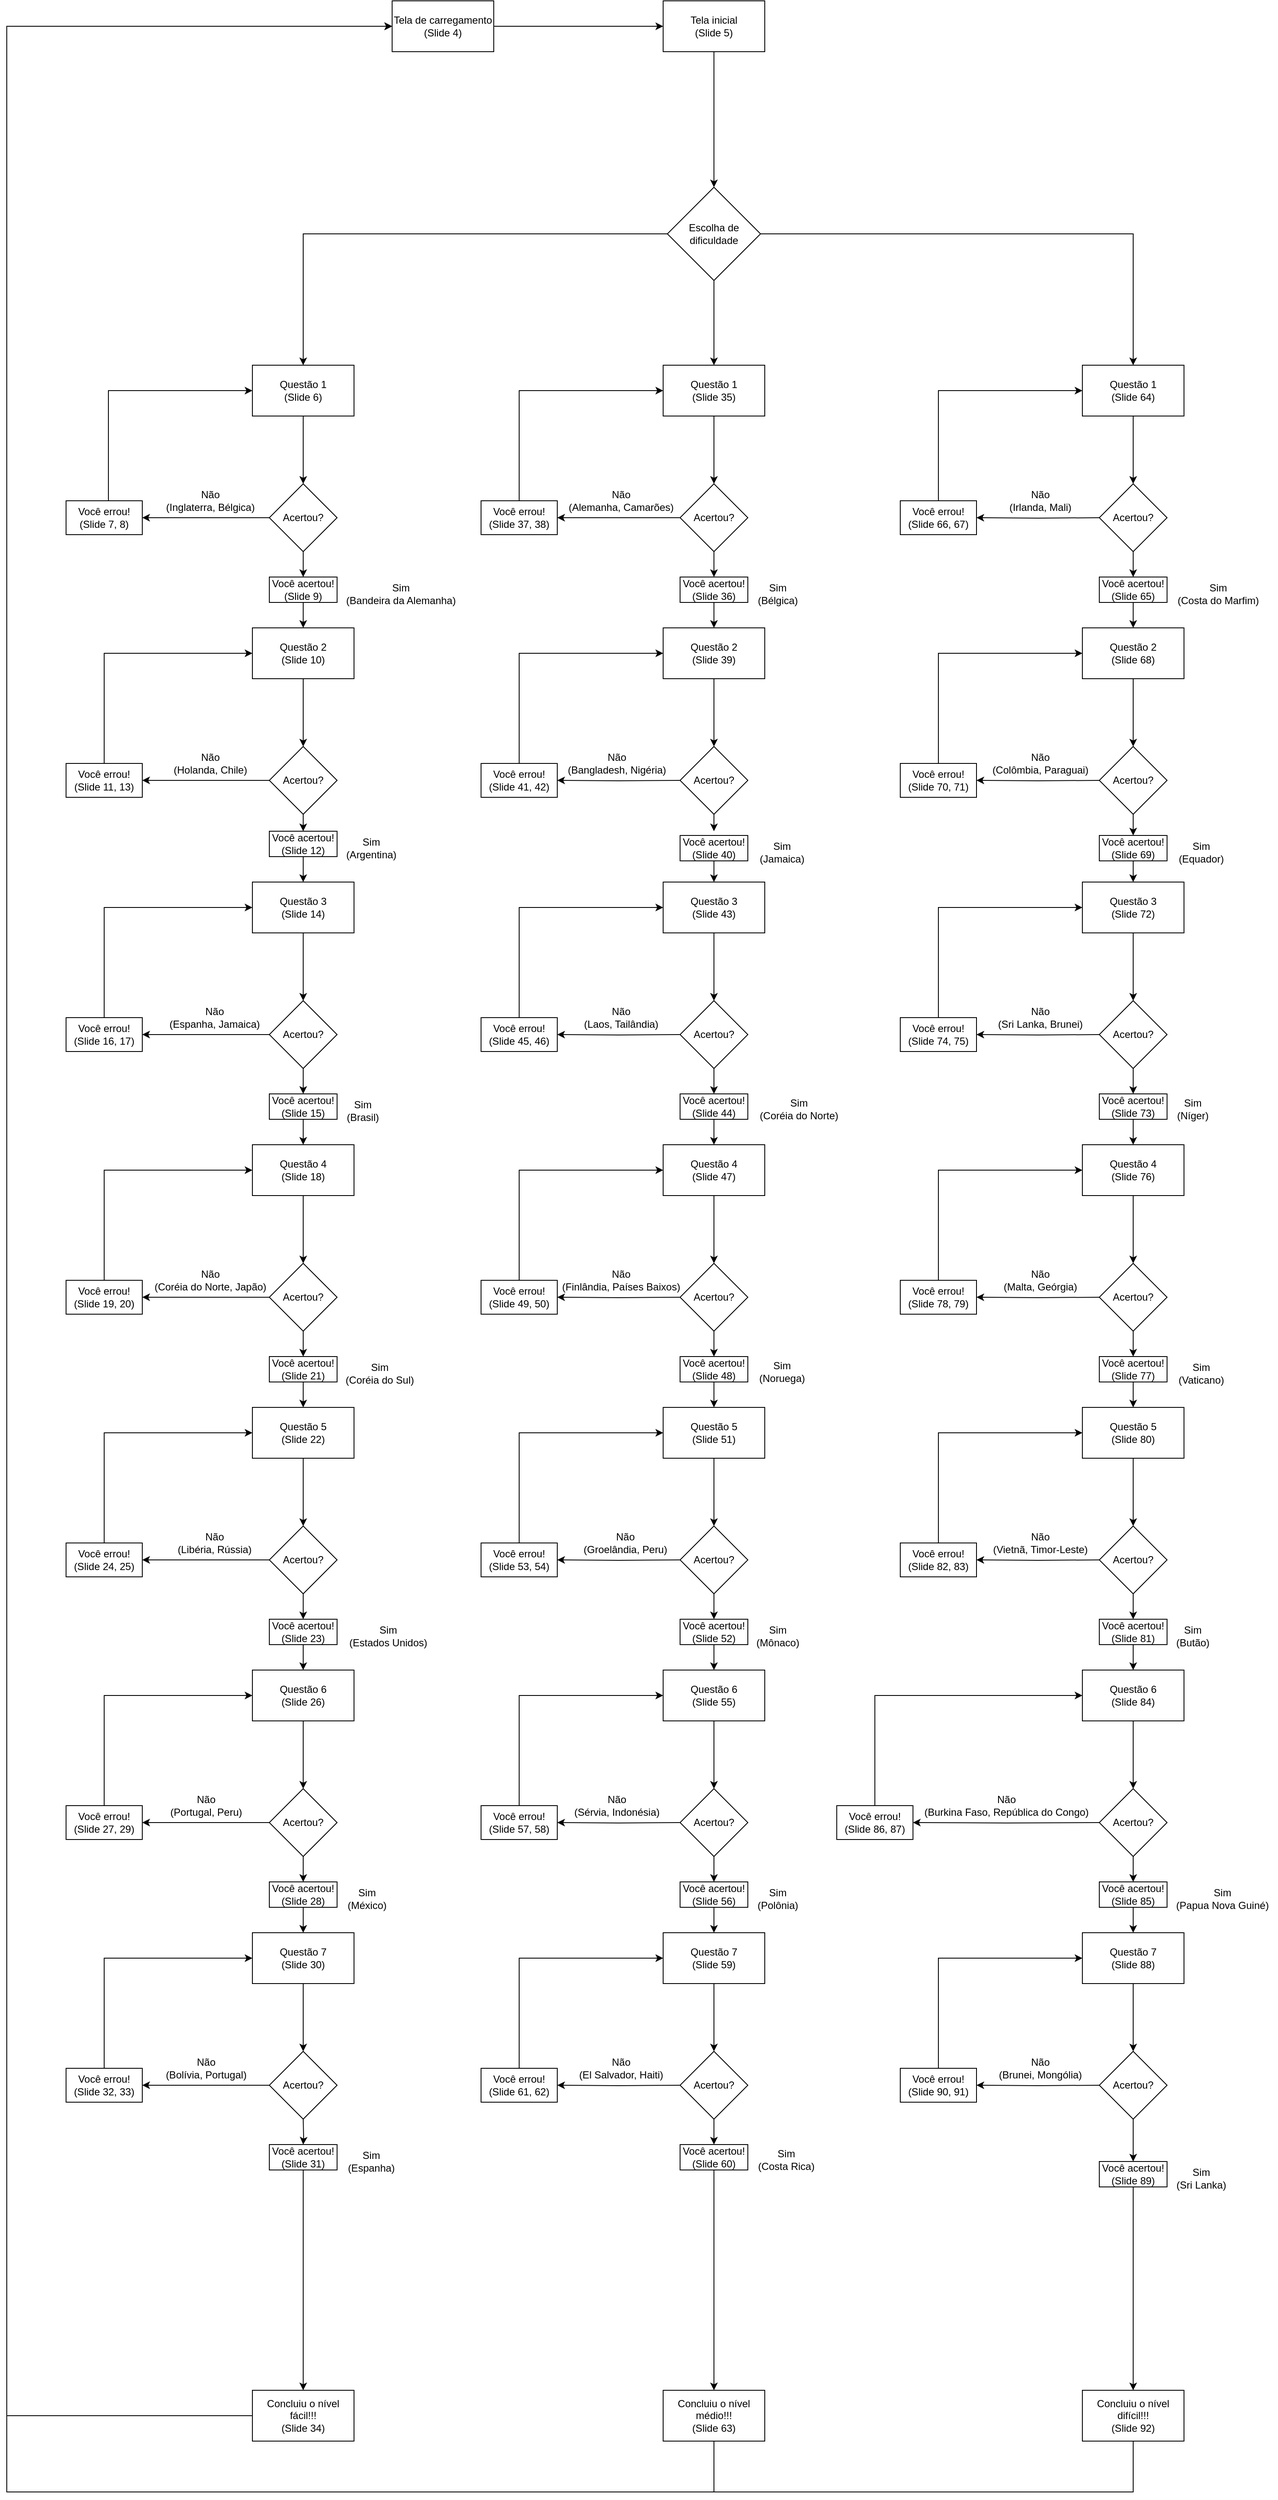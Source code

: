 <mxfile version="24.2.0" type="device">
  <diagram name="Página-1" id="Wtn2aZobMCRMeHRzayWd">
    <mxGraphModel dx="1721" dy="915" grid="1" gridSize="10" guides="1" tooltips="1" connect="1" arrows="1" fold="1" page="1" pageScale="1" pageWidth="2339" pageHeight="3300" math="0" shadow="0">
      <root>
        <mxCell id="0" />
        <mxCell id="1" parent="0" />
        <mxCell id="yA-_8tyoc5Dq8h9AbaSu-4" style="edgeStyle=orthogonalEdgeStyle;rounded=0;orthogonalLoop=1;jettySize=auto;html=1;" parent="1" source="yA-_8tyoc5Dq8h9AbaSu-1" target="yA-_8tyoc5Dq8h9AbaSu-2" edge="1">
          <mxGeometry relative="1" as="geometry" />
        </mxCell>
        <mxCell id="yA-_8tyoc5Dq8h9AbaSu-1" value="Tela de carregamento&lt;div&gt;(Slide 4)&lt;/div&gt;" style="rounded=0;whiteSpace=wrap;html=1;" parent="1" vertex="1">
          <mxGeometry x="515" y="30" width="120" height="60" as="geometry" />
        </mxCell>
        <mxCell id="yA-_8tyoc5Dq8h9AbaSu-5" style="edgeStyle=orthogonalEdgeStyle;rounded=0;orthogonalLoop=1;jettySize=auto;html=1;" parent="1" source="yA-_8tyoc5Dq8h9AbaSu-2" target="yA-_8tyoc5Dq8h9AbaSu-3" edge="1">
          <mxGeometry relative="1" as="geometry" />
        </mxCell>
        <mxCell id="yA-_8tyoc5Dq8h9AbaSu-2" value="Tela inicial&lt;div&gt;(Slide 5)&lt;/div&gt;" style="rounded=0;whiteSpace=wrap;html=1;" parent="1" vertex="1">
          <mxGeometry x="835" y="30" width="120" height="60" as="geometry" />
        </mxCell>
        <mxCell id="yA-_8tyoc5Dq8h9AbaSu-164" style="edgeStyle=orthogonalEdgeStyle;rounded=0;orthogonalLoop=1;jettySize=auto;html=1;exitX=0.5;exitY=1;exitDx=0;exitDy=0;" parent="1" source="yA-_8tyoc5Dq8h9AbaSu-3" target="yA-_8tyoc5Dq8h9AbaSu-67" edge="1">
          <mxGeometry relative="1" as="geometry" />
        </mxCell>
        <mxCell id="yA-_8tyoc5Dq8h9AbaSu-165" style="edgeStyle=orthogonalEdgeStyle;rounded=0;orthogonalLoop=1;jettySize=auto;html=1;" parent="1" source="yA-_8tyoc5Dq8h9AbaSu-3" target="yA-_8tyoc5Dq8h9AbaSu-8" edge="1">
          <mxGeometry relative="1" as="geometry" />
        </mxCell>
        <mxCell id="yA-_8tyoc5Dq8h9AbaSu-166" style="edgeStyle=orthogonalEdgeStyle;rounded=0;orthogonalLoop=1;jettySize=auto;html=1;exitX=1;exitY=0.5;exitDx=0;exitDy=0;" parent="1" source="yA-_8tyoc5Dq8h9AbaSu-3" target="yA-_8tyoc5Dq8h9AbaSu-116" edge="1">
          <mxGeometry relative="1" as="geometry" />
        </mxCell>
        <mxCell id="yA-_8tyoc5Dq8h9AbaSu-3" value="Escolha de dificuldade" style="rhombus;whiteSpace=wrap;html=1;" parent="1" vertex="1">
          <mxGeometry x="840" y="250" width="110" height="110" as="geometry" />
        </mxCell>
        <mxCell id="yA-_8tyoc5Dq8h9AbaSu-12" style="edgeStyle=orthogonalEdgeStyle;rounded=0;orthogonalLoop=1;jettySize=auto;html=1;" parent="1" source="yA-_8tyoc5Dq8h9AbaSu-8" target="yA-_8tyoc5Dq8h9AbaSu-11" edge="1">
          <mxGeometry relative="1" as="geometry" />
        </mxCell>
        <mxCell id="yA-_8tyoc5Dq8h9AbaSu-8" value="Questão 1&lt;div&gt;(Slide 6)&lt;/div&gt;" style="rounded=0;whiteSpace=wrap;html=1;" parent="1" vertex="1">
          <mxGeometry x="350" y="460" width="120" height="60" as="geometry" />
        </mxCell>
        <mxCell id="yA-_8tyoc5Dq8h9AbaSu-170" style="edgeStyle=orthogonalEdgeStyle;rounded=0;orthogonalLoop=1;jettySize=auto;html=1;exitX=0;exitY=0.5;exitDx=0;exitDy=0;entryX=1;entryY=0.5;entryDx=0;entryDy=0;" parent="1" source="yA-_8tyoc5Dq8h9AbaSu-11" target="yA-_8tyoc5Dq8h9AbaSu-169" edge="1">
          <mxGeometry relative="1" as="geometry">
            <mxPoint x="240" y="650" as="targetPoint" />
          </mxGeometry>
        </mxCell>
        <mxCell id="yA-_8tyoc5Dq8h9AbaSu-192" style="edgeStyle=orthogonalEdgeStyle;rounded=0;orthogonalLoop=1;jettySize=auto;html=1;entryX=0.5;entryY=0;entryDx=0;entryDy=0;" parent="1" source="yA-_8tyoc5Dq8h9AbaSu-11" target="yA-_8tyoc5Dq8h9AbaSu-191" edge="1">
          <mxGeometry relative="1" as="geometry" />
        </mxCell>
        <mxCell id="yA-_8tyoc5Dq8h9AbaSu-11" value="Acertou?" style="rhombus;whiteSpace=wrap;html=1;" parent="1" vertex="1">
          <mxGeometry x="370" y="600" width="80" height="80" as="geometry" />
        </mxCell>
        <mxCell id="yA-_8tyoc5Dq8h9AbaSu-15" value="Sim&lt;div&gt;(Bandeira da Alemanha)&lt;/div&gt;" style="text;html=1;align=center;verticalAlign=middle;resizable=0;points=[];autosize=1;strokeColor=none;fillColor=none;" parent="1" vertex="1">
          <mxGeometry x="450" y="710" width="150" height="40" as="geometry" />
        </mxCell>
        <mxCell id="yA-_8tyoc5Dq8h9AbaSu-16" value="Não&lt;div&gt;(Inglaterra, Bélgica)&lt;/div&gt;" style="text;html=1;align=center;verticalAlign=middle;resizable=0;points=[];autosize=1;strokeColor=none;fillColor=none;" parent="1" vertex="1">
          <mxGeometry x="235" y="600" width="130" height="40" as="geometry" />
        </mxCell>
        <mxCell id="yA-_8tyoc5Dq8h9AbaSu-24" style="edgeStyle=orthogonalEdgeStyle;rounded=0;orthogonalLoop=1;jettySize=auto;html=1;" parent="1" source="yA-_8tyoc5Dq8h9AbaSu-25" target="yA-_8tyoc5Dq8h9AbaSu-28" edge="1">
          <mxGeometry relative="1" as="geometry" />
        </mxCell>
        <mxCell id="yA-_8tyoc5Dq8h9AbaSu-25" value="Questão 2&lt;div&gt;(Slide 10)&lt;/div&gt;" style="rounded=0;whiteSpace=wrap;html=1;" parent="1" vertex="1">
          <mxGeometry x="350" y="770" width="120" height="60" as="geometry" />
        </mxCell>
        <mxCell id="yA-_8tyoc5Dq8h9AbaSu-177" style="edgeStyle=orthogonalEdgeStyle;rounded=0;orthogonalLoop=1;jettySize=auto;html=1;exitX=0;exitY=0.5;exitDx=0;exitDy=0;entryX=1;entryY=0.5;entryDx=0;entryDy=0;" parent="1" source="yA-_8tyoc5Dq8h9AbaSu-28" target="yA-_8tyoc5Dq8h9AbaSu-172" edge="1">
          <mxGeometry relative="1" as="geometry" />
        </mxCell>
        <mxCell id="yA-_8tyoc5Dq8h9AbaSu-28" value="Acertou?" style="rhombus;whiteSpace=wrap;html=1;" parent="1" vertex="1">
          <mxGeometry x="370" y="910" width="80" height="80" as="geometry" />
        </mxCell>
        <mxCell id="yA-_8tyoc5Dq8h9AbaSu-29" value="Sim&lt;div&gt;(Argentina)&lt;/div&gt;" style="text;html=1;align=center;verticalAlign=middle;resizable=0;points=[];autosize=1;strokeColor=none;fillColor=none;" parent="1" vertex="1">
          <mxGeometry x="450" y="1010" width="80" height="40" as="geometry" />
        </mxCell>
        <mxCell id="yA-_8tyoc5Dq8h9AbaSu-30" value="Não&lt;div&gt;(Holanda, Chile)&lt;/div&gt;" style="text;html=1;align=center;verticalAlign=middle;resizable=0;points=[];autosize=1;strokeColor=none;fillColor=none;" parent="1" vertex="1">
          <mxGeometry x="245" y="910" width="110" height="40" as="geometry" />
        </mxCell>
        <mxCell id="yA-_8tyoc5Dq8h9AbaSu-31" style="edgeStyle=orthogonalEdgeStyle;rounded=0;orthogonalLoop=1;jettySize=auto;html=1;" parent="1" source="yA-_8tyoc5Dq8h9AbaSu-32" target="yA-_8tyoc5Dq8h9AbaSu-35" edge="1">
          <mxGeometry relative="1" as="geometry" />
        </mxCell>
        <mxCell id="yA-_8tyoc5Dq8h9AbaSu-32" value="Questão 3&lt;div&gt;(Slide 14)&lt;/div&gt;" style="rounded=0;whiteSpace=wrap;html=1;" parent="1" vertex="1">
          <mxGeometry x="350" y="1070" width="120" height="60" as="geometry" />
        </mxCell>
        <mxCell id="yA-_8tyoc5Dq8h9AbaSu-179" style="edgeStyle=orthogonalEdgeStyle;rounded=0;orthogonalLoop=1;jettySize=auto;html=1;exitX=0;exitY=0.5;exitDx=0;exitDy=0;entryX=1;entryY=0.5;entryDx=0;entryDy=0;" parent="1" source="yA-_8tyoc5Dq8h9AbaSu-35" target="yA-_8tyoc5Dq8h9AbaSu-173" edge="1">
          <mxGeometry relative="1" as="geometry" />
        </mxCell>
        <mxCell id="yA-_8tyoc5Dq8h9AbaSu-35" value="Acertou?" style="rhombus;whiteSpace=wrap;html=1;" parent="1" vertex="1">
          <mxGeometry x="370" y="1210" width="80" height="80" as="geometry" />
        </mxCell>
        <mxCell id="yA-_8tyoc5Dq8h9AbaSu-36" value="Sim&lt;div&gt;(Brasil)&lt;/div&gt;" style="text;html=1;align=center;verticalAlign=middle;resizable=0;points=[];autosize=1;strokeColor=none;fillColor=none;" parent="1" vertex="1">
          <mxGeometry x="450" y="1320" width="60" height="40" as="geometry" />
        </mxCell>
        <mxCell id="yA-_8tyoc5Dq8h9AbaSu-37" value="Não&lt;div&gt;(Espanha, Jamaica)&lt;/div&gt;" style="text;html=1;align=center;verticalAlign=middle;resizable=0;points=[];autosize=1;strokeColor=none;fillColor=none;" parent="1" vertex="1">
          <mxGeometry x="240" y="1210" width="130" height="40" as="geometry" />
        </mxCell>
        <mxCell id="yA-_8tyoc5Dq8h9AbaSu-38" style="edgeStyle=orthogonalEdgeStyle;rounded=0;orthogonalLoop=1;jettySize=auto;html=1;" parent="1" source="yA-_8tyoc5Dq8h9AbaSu-39" target="yA-_8tyoc5Dq8h9AbaSu-42" edge="1">
          <mxGeometry relative="1" as="geometry" />
        </mxCell>
        <mxCell id="yA-_8tyoc5Dq8h9AbaSu-39" value="Questão 4&lt;div&gt;(Slide 18)&lt;/div&gt;" style="rounded=0;whiteSpace=wrap;html=1;" parent="1" vertex="1">
          <mxGeometry x="350" y="1380" width="120" height="60" as="geometry" />
        </mxCell>
        <mxCell id="yA-_8tyoc5Dq8h9AbaSu-181" style="edgeStyle=orthogonalEdgeStyle;rounded=0;orthogonalLoop=1;jettySize=auto;html=1;exitX=0;exitY=0.5;exitDx=0;exitDy=0;" parent="1" source="yA-_8tyoc5Dq8h9AbaSu-42" target="yA-_8tyoc5Dq8h9AbaSu-174" edge="1">
          <mxGeometry relative="1" as="geometry" />
        </mxCell>
        <mxCell id="yA-_8tyoc5Dq8h9AbaSu-42" value="Acertou?" style="rhombus;whiteSpace=wrap;html=1;" parent="1" vertex="1">
          <mxGeometry x="370" y="1520" width="80" height="80" as="geometry" />
        </mxCell>
        <mxCell id="yA-_8tyoc5Dq8h9AbaSu-43" value="Sim&lt;div&gt;(Coréia do Sul)&lt;/div&gt;" style="text;html=1;align=center;verticalAlign=middle;resizable=0;points=[];autosize=1;strokeColor=none;fillColor=none;" parent="1" vertex="1">
          <mxGeometry x="450" y="1630" width="100" height="40" as="geometry" />
        </mxCell>
        <mxCell id="yA-_8tyoc5Dq8h9AbaSu-44" value="Não&lt;div&gt;(Coréia do Norte, Japão)&lt;/div&gt;" style="text;html=1;align=center;verticalAlign=middle;resizable=0;points=[];autosize=1;strokeColor=none;fillColor=none;" parent="1" vertex="1">
          <mxGeometry x="220" y="1520" width="160" height="40" as="geometry" />
        </mxCell>
        <mxCell id="yA-_8tyoc5Dq8h9AbaSu-45" style="edgeStyle=orthogonalEdgeStyle;rounded=0;orthogonalLoop=1;jettySize=auto;html=1;" parent="1" source="yA-_8tyoc5Dq8h9AbaSu-46" target="yA-_8tyoc5Dq8h9AbaSu-49" edge="1">
          <mxGeometry relative="1" as="geometry" />
        </mxCell>
        <mxCell id="yA-_8tyoc5Dq8h9AbaSu-46" value="Questão 5&lt;div&gt;(Slide 22)&lt;/div&gt;" style="rounded=0;whiteSpace=wrap;html=1;" parent="1" vertex="1">
          <mxGeometry x="350" y="1690" width="120" height="60" as="geometry" />
        </mxCell>
        <mxCell id="yA-_8tyoc5Dq8h9AbaSu-183" style="edgeStyle=orthogonalEdgeStyle;rounded=0;orthogonalLoop=1;jettySize=auto;html=1;exitX=0;exitY=0.5;exitDx=0;exitDy=0;entryX=1;entryY=0.5;entryDx=0;entryDy=0;" parent="1" source="yA-_8tyoc5Dq8h9AbaSu-49" target="yA-_8tyoc5Dq8h9AbaSu-175" edge="1">
          <mxGeometry relative="1" as="geometry" />
        </mxCell>
        <mxCell id="yA-_8tyoc5Dq8h9AbaSu-49" value="Acertou?" style="rhombus;whiteSpace=wrap;html=1;" parent="1" vertex="1">
          <mxGeometry x="370" y="1830" width="80" height="80" as="geometry" />
        </mxCell>
        <mxCell id="yA-_8tyoc5Dq8h9AbaSu-50" value="Sim&lt;div&gt;(Estados Unidos)&lt;/div&gt;" style="text;html=1;align=center;verticalAlign=middle;resizable=0;points=[];autosize=1;strokeColor=none;fillColor=none;" parent="1" vertex="1">
          <mxGeometry x="450" y="1940" width="120" height="40" as="geometry" />
        </mxCell>
        <mxCell id="yA-_8tyoc5Dq8h9AbaSu-51" value="Não&lt;div&gt;(Libéria, Rússia)&lt;/div&gt;" style="text;html=1;align=center;verticalAlign=middle;resizable=0;points=[];autosize=1;strokeColor=none;fillColor=none;" parent="1" vertex="1">
          <mxGeometry x="250" y="1830" width="110" height="40" as="geometry" />
        </mxCell>
        <mxCell id="yA-_8tyoc5Dq8h9AbaSu-52" style="edgeStyle=orthogonalEdgeStyle;rounded=0;orthogonalLoop=1;jettySize=auto;html=1;" parent="1" source="yA-_8tyoc5Dq8h9AbaSu-53" target="yA-_8tyoc5Dq8h9AbaSu-56" edge="1">
          <mxGeometry relative="1" as="geometry" />
        </mxCell>
        <mxCell id="yA-_8tyoc5Dq8h9AbaSu-53" value="Questão 6&lt;div&gt;(Slide 26)&lt;/div&gt;" style="rounded=0;whiteSpace=wrap;html=1;" parent="1" vertex="1">
          <mxGeometry x="350" y="2000" width="120" height="60" as="geometry" />
        </mxCell>
        <mxCell id="yA-_8tyoc5Dq8h9AbaSu-185" style="edgeStyle=orthogonalEdgeStyle;rounded=0;orthogonalLoop=1;jettySize=auto;html=1;exitX=0;exitY=0.5;exitDx=0;exitDy=0;entryX=1;entryY=0.5;entryDx=0;entryDy=0;" parent="1" source="yA-_8tyoc5Dq8h9AbaSu-56" target="yA-_8tyoc5Dq8h9AbaSu-176" edge="1">
          <mxGeometry relative="1" as="geometry" />
        </mxCell>
        <mxCell id="yA-_8tyoc5Dq8h9AbaSu-56" value="Acertou?" style="rhombus;whiteSpace=wrap;html=1;" parent="1" vertex="1">
          <mxGeometry x="370" y="2140" width="80" height="80" as="geometry" />
        </mxCell>
        <mxCell id="yA-_8tyoc5Dq8h9AbaSu-57" value="Sim&lt;div&gt;(México)&lt;/div&gt;" style="text;html=1;align=center;verticalAlign=middle;resizable=0;points=[];autosize=1;strokeColor=none;fillColor=none;" parent="1" vertex="1">
          <mxGeometry x="450" y="2250" width="70" height="40" as="geometry" />
        </mxCell>
        <mxCell id="yA-_8tyoc5Dq8h9AbaSu-58" value="Não&lt;div&gt;(Portugal, Peru)&lt;/div&gt;" style="text;html=1;align=center;verticalAlign=middle;resizable=0;points=[];autosize=1;strokeColor=none;fillColor=none;" parent="1" vertex="1">
          <mxGeometry x="240" y="2140" width="110" height="40" as="geometry" />
        </mxCell>
        <mxCell id="yA-_8tyoc5Dq8h9AbaSu-59" style="edgeStyle=orthogonalEdgeStyle;rounded=0;orthogonalLoop=1;jettySize=auto;html=1;" parent="1" source="yA-_8tyoc5Dq8h9AbaSu-60" target="yA-_8tyoc5Dq8h9AbaSu-63" edge="1">
          <mxGeometry relative="1" as="geometry" />
        </mxCell>
        <mxCell id="yA-_8tyoc5Dq8h9AbaSu-60" value="Questão 7&lt;div&gt;(Slide 30)&lt;/div&gt;" style="rounded=0;whiteSpace=wrap;html=1;" parent="1" vertex="1">
          <mxGeometry x="350" y="2310" width="120" height="60" as="geometry" />
        </mxCell>
        <mxCell id="yA-_8tyoc5Dq8h9AbaSu-188" style="edgeStyle=orthogonalEdgeStyle;rounded=0;orthogonalLoop=1;jettySize=auto;html=1;exitX=0;exitY=0.5;exitDx=0;exitDy=0;entryX=1;entryY=0.5;entryDx=0;entryDy=0;" parent="1" source="yA-_8tyoc5Dq8h9AbaSu-63" target="yA-_8tyoc5Dq8h9AbaSu-187" edge="1">
          <mxGeometry relative="1" as="geometry" />
        </mxCell>
        <mxCell id="yA-_8tyoc5Dq8h9AbaSu-63" value="Acertou?" style="rhombus;whiteSpace=wrap;html=1;" parent="1" vertex="1">
          <mxGeometry x="370" y="2450" width="80" height="80" as="geometry" />
        </mxCell>
        <mxCell id="yA-_8tyoc5Dq8h9AbaSu-64" value="Sim&lt;div&gt;(Espanha)&lt;/div&gt;" style="text;html=1;align=center;verticalAlign=middle;resizable=0;points=[];autosize=1;strokeColor=none;fillColor=none;" parent="1" vertex="1">
          <mxGeometry x="450" y="2560" width="80" height="40" as="geometry" />
        </mxCell>
        <mxCell id="yA-_8tyoc5Dq8h9AbaSu-65" value="Não&lt;div&gt;(Bolívia, Portugal)&lt;/div&gt;" style="text;html=1;align=center;verticalAlign=middle;resizable=0;points=[];autosize=1;strokeColor=none;fillColor=none;" parent="1" vertex="1">
          <mxGeometry x="235" y="2450" width="120" height="40" as="geometry" />
        </mxCell>
        <mxCell id="yA-_8tyoc5Dq8h9AbaSu-66" style="edgeStyle=orthogonalEdgeStyle;rounded=0;orthogonalLoop=1;jettySize=auto;html=1;" parent="1" source="yA-_8tyoc5Dq8h9AbaSu-67" target="yA-_8tyoc5Dq8h9AbaSu-70" edge="1">
          <mxGeometry relative="1" as="geometry" />
        </mxCell>
        <mxCell id="yA-_8tyoc5Dq8h9AbaSu-67" value="Questão 1&lt;div&gt;(Slide 35)&lt;/div&gt;" style="rounded=0;whiteSpace=wrap;html=1;" parent="1" vertex="1">
          <mxGeometry x="835" y="460" width="120" height="60" as="geometry" />
        </mxCell>
        <mxCell id="Wnrrc8uZqEqre0_7893p-3" style="edgeStyle=orthogonalEdgeStyle;rounded=0;orthogonalLoop=1;jettySize=auto;html=1;fontStyle=1" edge="1" parent="1" source="yA-_8tyoc5Dq8h9AbaSu-70" target="Wnrrc8uZqEqre0_7893p-2">
          <mxGeometry relative="1" as="geometry" />
        </mxCell>
        <mxCell id="Wnrrc8uZqEqre0_7893p-7" style="edgeStyle=orthogonalEdgeStyle;rounded=0;orthogonalLoop=1;jettySize=auto;html=1;entryX=0.5;entryY=0;entryDx=0;entryDy=0;" edge="1" parent="1" source="yA-_8tyoc5Dq8h9AbaSu-70" target="Wnrrc8uZqEqre0_7893p-6">
          <mxGeometry relative="1" as="geometry" />
        </mxCell>
        <mxCell id="yA-_8tyoc5Dq8h9AbaSu-70" value="Acertou?" style="rhombus;whiteSpace=wrap;html=1;" parent="1" vertex="1">
          <mxGeometry x="855" y="600" width="80" height="80" as="geometry" />
        </mxCell>
        <mxCell id="yA-_8tyoc5Dq8h9AbaSu-71" value="Sim&lt;div&gt;(Bélgica)&lt;/div&gt;" style="text;html=1;align=center;verticalAlign=middle;resizable=0;points=[];autosize=1;strokeColor=none;fillColor=none;" parent="1" vertex="1">
          <mxGeometry x="935" y="710" width="70" height="40" as="geometry" />
        </mxCell>
        <mxCell id="yA-_8tyoc5Dq8h9AbaSu-72" value="Não&lt;div&gt;(Alemanha, Camarões)&lt;/div&gt;" style="text;html=1;align=center;verticalAlign=middle;resizable=0;points=[];autosize=1;strokeColor=none;fillColor=none;" parent="1" vertex="1">
          <mxGeometry x="710" y="600" width="150" height="40" as="geometry" />
        </mxCell>
        <mxCell id="yA-_8tyoc5Dq8h9AbaSu-73" style="edgeStyle=orthogonalEdgeStyle;rounded=0;orthogonalLoop=1;jettySize=auto;html=1;" parent="1" source="yA-_8tyoc5Dq8h9AbaSu-74" target="yA-_8tyoc5Dq8h9AbaSu-77" edge="1">
          <mxGeometry relative="1" as="geometry" />
        </mxCell>
        <mxCell id="yA-_8tyoc5Dq8h9AbaSu-74" value="Questão 2&lt;div&gt;(Slide 39)&lt;/div&gt;" style="rounded=0;whiteSpace=wrap;html=1;" parent="1" vertex="1">
          <mxGeometry x="835" y="770" width="120" height="60" as="geometry" />
        </mxCell>
        <mxCell id="Wnrrc8uZqEqre0_7893p-34" style="edgeStyle=orthogonalEdgeStyle;rounded=0;orthogonalLoop=1;jettySize=auto;html=1;exitX=0.5;exitY=1;exitDx=0;exitDy=0;" edge="1" parent="1" source="yA-_8tyoc5Dq8h9AbaSu-77">
          <mxGeometry relative="1" as="geometry">
            <mxPoint x="895" y="1010" as="targetPoint" />
          </mxGeometry>
        </mxCell>
        <mxCell id="yA-_8tyoc5Dq8h9AbaSu-77" value="Acertou?" style="rhombus;whiteSpace=wrap;html=1;" parent="1" vertex="1">
          <mxGeometry x="855" y="910" width="80" height="80" as="geometry" />
        </mxCell>
        <mxCell id="yA-_8tyoc5Dq8h9AbaSu-78" value="Sim&lt;div&gt;(Jamaica)&lt;/div&gt;" style="text;html=1;align=center;verticalAlign=middle;resizable=0;points=[];autosize=1;strokeColor=none;fillColor=none;" parent="1" vertex="1">
          <mxGeometry x="935" y="1015" width="80" height="40" as="geometry" />
        </mxCell>
        <mxCell id="yA-_8tyoc5Dq8h9AbaSu-79" value="Não&lt;div&gt;(Bangladesh, Nigéria)&lt;/div&gt;" style="text;html=1;align=center;verticalAlign=middle;resizable=0;points=[];autosize=1;strokeColor=none;fillColor=none;" parent="1" vertex="1">
          <mxGeometry x="710" y="910" width="140" height="40" as="geometry" />
        </mxCell>
        <mxCell id="yA-_8tyoc5Dq8h9AbaSu-80" style="edgeStyle=orthogonalEdgeStyle;rounded=0;orthogonalLoop=1;jettySize=auto;html=1;" parent="1" source="yA-_8tyoc5Dq8h9AbaSu-81" target="yA-_8tyoc5Dq8h9AbaSu-84" edge="1">
          <mxGeometry relative="1" as="geometry" />
        </mxCell>
        <mxCell id="yA-_8tyoc5Dq8h9AbaSu-81" value="Questão 3&lt;div&gt;(Slide 43)&lt;/div&gt;" style="rounded=0;whiteSpace=wrap;html=1;" parent="1" vertex="1">
          <mxGeometry x="835" y="1070" width="120" height="60" as="geometry" />
        </mxCell>
        <mxCell id="Wnrrc8uZqEqre0_7893p-39" style="edgeStyle=orthogonalEdgeStyle;rounded=0;orthogonalLoop=1;jettySize=auto;html=1;entryX=0.5;entryY=0;entryDx=0;entryDy=0;" edge="1" parent="1" source="yA-_8tyoc5Dq8h9AbaSu-84" target="Wnrrc8uZqEqre0_7893p-38">
          <mxGeometry relative="1" as="geometry" />
        </mxCell>
        <mxCell id="yA-_8tyoc5Dq8h9AbaSu-84" value="Acertou?" style="rhombus;whiteSpace=wrap;html=1;" parent="1" vertex="1">
          <mxGeometry x="855" y="1210" width="80" height="80" as="geometry" />
        </mxCell>
        <mxCell id="yA-_8tyoc5Dq8h9AbaSu-85" value="Sim&lt;div&gt;(Coréia do Norte)&lt;/div&gt;" style="text;html=1;align=center;verticalAlign=middle;resizable=0;points=[];autosize=1;strokeColor=none;fillColor=none;" parent="1" vertex="1">
          <mxGeometry x="935" y="1318" width="120" height="40" as="geometry" />
        </mxCell>
        <mxCell id="yA-_8tyoc5Dq8h9AbaSu-86" value="Não&lt;div&gt;(Laos, Tailândia)&lt;/div&gt;" style="text;html=1;align=center;verticalAlign=middle;resizable=0;points=[];autosize=1;strokeColor=none;fillColor=none;" parent="1" vertex="1">
          <mxGeometry x="730" y="1210" width="110" height="40" as="geometry" />
        </mxCell>
        <mxCell id="yA-_8tyoc5Dq8h9AbaSu-87" style="edgeStyle=orthogonalEdgeStyle;rounded=0;orthogonalLoop=1;jettySize=auto;html=1;" parent="1" source="yA-_8tyoc5Dq8h9AbaSu-88" target="yA-_8tyoc5Dq8h9AbaSu-91" edge="1">
          <mxGeometry relative="1" as="geometry" />
        </mxCell>
        <mxCell id="yA-_8tyoc5Dq8h9AbaSu-88" value="Questão 4&lt;div&gt;(Slide 47)&lt;/div&gt;" style="rounded=0;whiteSpace=wrap;html=1;" parent="1" vertex="1">
          <mxGeometry x="835" y="1380" width="120" height="60" as="geometry" />
        </mxCell>
        <mxCell id="Wnrrc8uZqEqre0_7893p-42" style="edgeStyle=orthogonalEdgeStyle;rounded=0;orthogonalLoop=1;jettySize=auto;html=1;exitX=0.5;exitY=1;exitDx=0;exitDy=0;entryX=0.5;entryY=0;entryDx=0;entryDy=0;" edge="1" parent="1" source="yA-_8tyoc5Dq8h9AbaSu-91" target="Wnrrc8uZqEqre0_7893p-41">
          <mxGeometry relative="1" as="geometry" />
        </mxCell>
        <mxCell id="yA-_8tyoc5Dq8h9AbaSu-91" value="Acertou?" style="rhombus;whiteSpace=wrap;html=1;" parent="1" vertex="1">
          <mxGeometry x="855" y="1520" width="80" height="80" as="geometry" />
        </mxCell>
        <mxCell id="yA-_8tyoc5Dq8h9AbaSu-92" value="Sim&lt;div&gt;(Noruega)&lt;/div&gt;" style="text;html=1;align=center;verticalAlign=middle;resizable=0;points=[];autosize=1;strokeColor=none;fillColor=none;" parent="1" vertex="1">
          <mxGeometry x="935" y="1628" width="80" height="40" as="geometry" />
        </mxCell>
        <mxCell id="yA-_8tyoc5Dq8h9AbaSu-93" value="Não&lt;div&gt;(Finlândia, Países Baixos)&lt;/div&gt;" style="text;html=1;align=center;verticalAlign=middle;resizable=0;points=[];autosize=1;strokeColor=none;fillColor=none;" parent="1" vertex="1">
          <mxGeometry x="705" y="1520" width="160" height="40" as="geometry" />
        </mxCell>
        <mxCell id="yA-_8tyoc5Dq8h9AbaSu-94" style="edgeStyle=orthogonalEdgeStyle;rounded=0;orthogonalLoop=1;jettySize=auto;html=1;" parent="1" source="yA-_8tyoc5Dq8h9AbaSu-95" target="yA-_8tyoc5Dq8h9AbaSu-98" edge="1">
          <mxGeometry relative="1" as="geometry" />
        </mxCell>
        <mxCell id="yA-_8tyoc5Dq8h9AbaSu-95" value="Questão 5&lt;div&gt;(Slide 51)&lt;/div&gt;" style="rounded=0;whiteSpace=wrap;html=1;" parent="1" vertex="1">
          <mxGeometry x="835" y="1690" width="120" height="60" as="geometry" />
        </mxCell>
        <mxCell id="Wnrrc8uZqEqre0_7893p-45" style="edgeStyle=orthogonalEdgeStyle;rounded=0;orthogonalLoop=1;jettySize=auto;html=1;entryX=0.5;entryY=0;entryDx=0;entryDy=0;" edge="1" parent="1" source="yA-_8tyoc5Dq8h9AbaSu-98" target="Wnrrc8uZqEqre0_7893p-44">
          <mxGeometry relative="1" as="geometry" />
        </mxCell>
        <mxCell id="yA-_8tyoc5Dq8h9AbaSu-98" value="Acertou?" style="rhombus;whiteSpace=wrap;html=1;" parent="1" vertex="1">
          <mxGeometry x="855" y="1830" width="80" height="80" as="geometry" />
        </mxCell>
        <mxCell id="yA-_8tyoc5Dq8h9AbaSu-99" value="Sim&lt;div&gt;(Mônaco)&lt;/div&gt;" style="text;html=1;align=center;verticalAlign=middle;resizable=0;points=[];autosize=1;strokeColor=none;fillColor=none;" parent="1" vertex="1">
          <mxGeometry x="935" y="1940" width="70" height="40" as="geometry" />
        </mxCell>
        <mxCell id="yA-_8tyoc5Dq8h9AbaSu-100" value="Não&lt;div&gt;(Groelândia, Peru)&lt;/div&gt;" style="text;html=1;align=center;verticalAlign=middle;resizable=0;points=[];autosize=1;strokeColor=none;fillColor=none;" parent="1" vertex="1">
          <mxGeometry x="730" y="1830" width="120" height="40" as="geometry" />
        </mxCell>
        <mxCell id="yA-_8tyoc5Dq8h9AbaSu-101" style="edgeStyle=orthogonalEdgeStyle;rounded=0;orthogonalLoop=1;jettySize=auto;html=1;" parent="1" source="yA-_8tyoc5Dq8h9AbaSu-102" target="yA-_8tyoc5Dq8h9AbaSu-105" edge="1">
          <mxGeometry relative="1" as="geometry" />
        </mxCell>
        <mxCell id="yA-_8tyoc5Dq8h9AbaSu-102" value="Questão 6&lt;div&gt;(Slide 55)&lt;/div&gt;" style="rounded=0;whiteSpace=wrap;html=1;" parent="1" vertex="1">
          <mxGeometry x="835" y="2000" width="120" height="60" as="geometry" />
        </mxCell>
        <mxCell id="Wnrrc8uZqEqre0_7893p-49" style="edgeStyle=orthogonalEdgeStyle;rounded=0;orthogonalLoop=1;jettySize=auto;html=1;exitX=0.5;exitY=1;exitDx=0;exitDy=0;entryX=0.5;entryY=0;entryDx=0;entryDy=0;" edge="1" parent="1" source="yA-_8tyoc5Dq8h9AbaSu-105" target="Wnrrc8uZqEqre0_7893p-48">
          <mxGeometry relative="1" as="geometry" />
        </mxCell>
        <mxCell id="yA-_8tyoc5Dq8h9AbaSu-105" value="Acertou?" style="rhombus;whiteSpace=wrap;html=1;" parent="1" vertex="1">
          <mxGeometry x="855" y="2140" width="80" height="80" as="geometry" />
        </mxCell>
        <mxCell id="yA-_8tyoc5Dq8h9AbaSu-106" value="Sim&lt;div&gt;(Polônia)&lt;/div&gt;" style="text;html=1;align=center;verticalAlign=middle;resizable=0;points=[];autosize=1;strokeColor=none;fillColor=none;" parent="1" vertex="1">
          <mxGeometry x="935" y="2250" width="70" height="40" as="geometry" />
        </mxCell>
        <mxCell id="yA-_8tyoc5Dq8h9AbaSu-107" value="Não&lt;div&gt;(Sérvia, Indonésia)&lt;/div&gt;" style="text;html=1;align=center;verticalAlign=middle;resizable=0;points=[];autosize=1;strokeColor=none;fillColor=none;" parent="1" vertex="1">
          <mxGeometry x="720" y="2140" width="120" height="40" as="geometry" />
        </mxCell>
        <mxCell id="yA-_8tyoc5Dq8h9AbaSu-108" style="edgeStyle=orthogonalEdgeStyle;rounded=0;orthogonalLoop=1;jettySize=auto;html=1;" parent="1" source="yA-_8tyoc5Dq8h9AbaSu-109" target="yA-_8tyoc5Dq8h9AbaSu-112" edge="1">
          <mxGeometry relative="1" as="geometry" />
        </mxCell>
        <mxCell id="yA-_8tyoc5Dq8h9AbaSu-109" value="Questão 7&lt;div&gt;(Slide 59)&lt;/div&gt;" style="rounded=0;whiteSpace=wrap;html=1;" parent="1" vertex="1">
          <mxGeometry x="835" y="2310" width="120" height="60" as="geometry" />
        </mxCell>
        <mxCell id="Wnrrc8uZqEqre0_7893p-52" style="edgeStyle=orthogonalEdgeStyle;rounded=0;orthogonalLoop=1;jettySize=auto;html=1;" edge="1" parent="1" source="yA-_8tyoc5Dq8h9AbaSu-112" target="Wnrrc8uZqEqre0_7893p-51">
          <mxGeometry relative="1" as="geometry" />
        </mxCell>
        <mxCell id="yA-_8tyoc5Dq8h9AbaSu-112" value="Acertou?" style="rhombus;whiteSpace=wrap;html=1;" parent="1" vertex="1">
          <mxGeometry x="855" y="2450" width="80" height="80" as="geometry" />
        </mxCell>
        <mxCell id="yA-_8tyoc5Dq8h9AbaSu-113" value="Sim&lt;div&gt;(Costa Rica)&lt;/div&gt;" style="text;html=1;align=center;verticalAlign=middle;resizable=0;points=[];autosize=1;strokeColor=none;fillColor=none;" parent="1" vertex="1">
          <mxGeometry x="935" y="2558" width="90" height="40" as="geometry" />
        </mxCell>
        <mxCell id="yA-_8tyoc5Dq8h9AbaSu-114" value="Não&lt;div&gt;(El Salvador, Haiti)&lt;/div&gt;" style="text;html=1;align=center;verticalAlign=middle;resizable=0;points=[];autosize=1;strokeColor=none;fillColor=none;" parent="1" vertex="1">
          <mxGeometry x="725" y="2450" width="120" height="40" as="geometry" />
        </mxCell>
        <mxCell id="yA-_8tyoc5Dq8h9AbaSu-115" style="edgeStyle=orthogonalEdgeStyle;rounded=0;orthogonalLoop=1;jettySize=auto;html=1;" parent="1" source="yA-_8tyoc5Dq8h9AbaSu-116" target="yA-_8tyoc5Dq8h9AbaSu-119" edge="1">
          <mxGeometry relative="1" as="geometry" />
        </mxCell>
        <mxCell id="yA-_8tyoc5Dq8h9AbaSu-116" value="Questão 1&lt;div&gt;(Slide 64)&lt;/div&gt;" style="rounded=0;whiteSpace=wrap;html=1;" parent="1" vertex="1">
          <mxGeometry x="1330" y="460" width="120" height="60" as="geometry" />
        </mxCell>
        <mxCell id="Wnrrc8uZqEqre0_7893p-77" style="edgeStyle=orthogonalEdgeStyle;rounded=0;orthogonalLoop=1;jettySize=auto;html=1;entryX=0.5;entryY=0;entryDx=0;entryDy=0;" edge="1" parent="1" source="yA-_8tyoc5Dq8h9AbaSu-119" target="Wnrrc8uZqEqre0_7893p-76">
          <mxGeometry relative="1" as="geometry" />
        </mxCell>
        <mxCell id="yA-_8tyoc5Dq8h9AbaSu-119" value="Acertou?" style="rhombus;whiteSpace=wrap;html=1;" parent="1" vertex="1">
          <mxGeometry x="1350" y="600" width="80" height="80" as="geometry" />
        </mxCell>
        <mxCell id="yA-_8tyoc5Dq8h9AbaSu-120" value="Sim&lt;div&gt;(Costa do Marfim)&lt;/div&gt;" style="text;html=1;align=center;verticalAlign=middle;resizable=0;points=[];autosize=1;strokeColor=none;fillColor=none;" parent="1" vertex="1">
          <mxGeometry x="1430" y="710" width="120" height="40" as="geometry" />
        </mxCell>
        <mxCell id="yA-_8tyoc5Dq8h9AbaSu-121" value="Não&lt;div&gt;(Irlanda, Mali)&lt;/div&gt;" style="text;html=1;align=center;verticalAlign=middle;resizable=0;points=[];autosize=1;strokeColor=none;fillColor=none;" parent="1" vertex="1">
          <mxGeometry x="1230" y="600" width="100" height="40" as="geometry" />
        </mxCell>
        <mxCell id="yA-_8tyoc5Dq8h9AbaSu-122" style="edgeStyle=orthogonalEdgeStyle;rounded=0;orthogonalLoop=1;jettySize=auto;html=1;" parent="1" source="yA-_8tyoc5Dq8h9AbaSu-123" target="yA-_8tyoc5Dq8h9AbaSu-126" edge="1">
          <mxGeometry relative="1" as="geometry" />
        </mxCell>
        <mxCell id="yA-_8tyoc5Dq8h9AbaSu-123" value="Questão 2&lt;div&gt;(Slide 68)&lt;/div&gt;" style="rounded=0;whiteSpace=wrap;html=1;" parent="1" vertex="1">
          <mxGeometry x="1330" y="770" width="120" height="60" as="geometry" />
        </mxCell>
        <mxCell id="Wnrrc8uZqEqre0_7893p-80" style="edgeStyle=orthogonalEdgeStyle;rounded=0;orthogonalLoop=1;jettySize=auto;html=1;entryX=0.5;entryY=0;entryDx=0;entryDy=0;" edge="1" parent="1" source="yA-_8tyoc5Dq8h9AbaSu-126" target="Wnrrc8uZqEqre0_7893p-79">
          <mxGeometry relative="1" as="geometry" />
        </mxCell>
        <mxCell id="yA-_8tyoc5Dq8h9AbaSu-126" value="Acertou?" style="rhombus;whiteSpace=wrap;html=1;" parent="1" vertex="1">
          <mxGeometry x="1350" y="910" width="80" height="80" as="geometry" />
        </mxCell>
        <mxCell id="yA-_8tyoc5Dq8h9AbaSu-127" value="Sim&lt;div&gt;(Equador)&lt;/div&gt;" style="text;html=1;align=center;verticalAlign=middle;resizable=0;points=[];autosize=1;strokeColor=none;fillColor=none;" parent="1" vertex="1">
          <mxGeometry x="1430" y="1015" width="80" height="40" as="geometry" />
        </mxCell>
        <mxCell id="yA-_8tyoc5Dq8h9AbaSu-128" value="Não&lt;div&gt;(Colômbia, Paraguai)&lt;/div&gt;" style="text;html=1;align=center;verticalAlign=middle;resizable=0;points=[];autosize=1;strokeColor=none;fillColor=none;" parent="1" vertex="1">
          <mxGeometry x="1210" y="910" width="140" height="40" as="geometry" />
        </mxCell>
        <mxCell id="yA-_8tyoc5Dq8h9AbaSu-129" style="edgeStyle=orthogonalEdgeStyle;rounded=0;orthogonalLoop=1;jettySize=auto;html=1;" parent="1" source="yA-_8tyoc5Dq8h9AbaSu-130" target="yA-_8tyoc5Dq8h9AbaSu-133" edge="1">
          <mxGeometry relative="1" as="geometry" />
        </mxCell>
        <mxCell id="yA-_8tyoc5Dq8h9AbaSu-130" value="Questão 3&lt;div&gt;(Slide 72)&lt;/div&gt;" style="rounded=0;whiteSpace=wrap;html=1;" parent="1" vertex="1">
          <mxGeometry x="1330" y="1070" width="120" height="60" as="geometry" />
        </mxCell>
        <mxCell id="Wnrrc8uZqEqre0_7893p-83" style="edgeStyle=orthogonalEdgeStyle;rounded=0;orthogonalLoop=1;jettySize=auto;html=1;entryX=0.5;entryY=0;entryDx=0;entryDy=0;" edge="1" parent="1" source="yA-_8tyoc5Dq8h9AbaSu-133" target="Wnrrc8uZqEqre0_7893p-82">
          <mxGeometry relative="1" as="geometry" />
        </mxCell>
        <mxCell id="yA-_8tyoc5Dq8h9AbaSu-133" value="Acertou?" style="rhombus;whiteSpace=wrap;html=1;" parent="1" vertex="1">
          <mxGeometry x="1350" y="1210" width="80" height="80" as="geometry" />
        </mxCell>
        <mxCell id="yA-_8tyoc5Dq8h9AbaSu-134" value="Sim&lt;div&gt;(Níger)&lt;/div&gt;" style="text;html=1;align=center;verticalAlign=middle;resizable=0;points=[];autosize=1;strokeColor=none;fillColor=none;" parent="1" vertex="1">
          <mxGeometry x="1430" y="1318" width="60" height="40" as="geometry" />
        </mxCell>
        <mxCell id="yA-_8tyoc5Dq8h9AbaSu-135" value="Não&lt;div&gt;(Sri Lanka, Brunei)&lt;/div&gt;" style="text;html=1;align=center;verticalAlign=middle;resizable=0;points=[];autosize=1;strokeColor=none;fillColor=none;" parent="1" vertex="1">
          <mxGeometry x="1220" y="1210" width="120" height="40" as="geometry" />
        </mxCell>
        <mxCell id="yA-_8tyoc5Dq8h9AbaSu-136" style="edgeStyle=orthogonalEdgeStyle;rounded=0;orthogonalLoop=1;jettySize=auto;html=1;" parent="1" source="yA-_8tyoc5Dq8h9AbaSu-137" target="yA-_8tyoc5Dq8h9AbaSu-140" edge="1">
          <mxGeometry relative="1" as="geometry" />
        </mxCell>
        <mxCell id="yA-_8tyoc5Dq8h9AbaSu-137" value="Questão 4&lt;div&gt;(Slide 76)&lt;/div&gt;" style="rounded=0;whiteSpace=wrap;html=1;" parent="1" vertex="1">
          <mxGeometry x="1330" y="1380" width="120" height="60" as="geometry" />
        </mxCell>
        <mxCell id="Wnrrc8uZqEqre0_7893p-86" style="edgeStyle=orthogonalEdgeStyle;rounded=0;orthogonalLoop=1;jettySize=auto;html=1;entryX=0.5;entryY=0;entryDx=0;entryDy=0;" edge="1" parent="1" source="yA-_8tyoc5Dq8h9AbaSu-140" target="Wnrrc8uZqEqre0_7893p-85">
          <mxGeometry relative="1" as="geometry" />
        </mxCell>
        <mxCell id="yA-_8tyoc5Dq8h9AbaSu-140" value="Acertou?" style="rhombus;whiteSpace=wrap;html=1;" parent="1" vertex="1">
          <mxGeometry x="1350" y="1520" width="80" height="80" as="geometry" />
        </mxCell>
        <mxCell id="yA-_8tyoc5Dq8h9AbaSu-141" value="Sim&lt;div&gt;(Vaticano)&lt;/div&gt;" style="text;html=1;align=center;verticalAlign=middle;resizable=0;points=[];autosize=1;strokeColor=none;fillColor=none;" parent="1" vertex="1">
          <mxGeometry x="1430" y="1630" width="80" height="40" as="geometry" />
        </mxCell>
        <mxCell id="yA-_8tyoc5Dq8h9AbaSu-142" value="Não&lt;br&gt;(Malta, Geórgia)" style="text;html=1;align=center;verticalAlign=middle;resizable=0;points=[];autosize=1;strokeColor=none;fillColor=none;" parent="1" vertex="1">
          <mxGeometry x="1225" y="1520" width="110" height="40" as="geometry" />
        </mxCell>
        <mxCell id="yA-_8tyoc5Dq8h9AbaSu-143" style="edgeStyle=orthogonalEdgeStyle;rounded=0;orthogonalLoop=1;jettySize=auto;html=1;" parent="1" source="yA-_8tyoc5Dq8h9AbaSu-144" target="yA-_8tyoc5Dq8h9AbaSu-147" edge="1">
          <mxGeometry relative="1" as="geometry" />
        </mxCell>
        <mxCell id="yA-_8tyoc5Dq8h9AbaSu-144" value="Questão 5&lt;div&gt;(Slide 80)&lt;/div&gt;" style="rounded=0;whiteSpace=wrap;html=1;" parent="1" vertex="1">
          <mxGeometry x="1330" y="1690" width="120" height="60" as="geometry" />
        </mxCell>
        <mxCell id="Wnrrc8uZqEqre0_7893p-90" style="edgeStyle=orthogonalEdgeStyle;rounded=0;orthogonalLoop=1;jettySize=auto;html=1;entryX=0.5;entryY=0;entryDx=0;entryDy=0;" edge="1" parent="1" source="yA-_8tyoc5Dq8h9AbaSu-147" target="Wnrrc8uZqEqre0_7893p-89">
          <mxGeometry relative="1" as="geometry" />
        </mxCell>
        <mxCell id="yA-_8tyoc5Dq8h9AbaSu-147" value="Acertou?" style="rhombus;whiteSpace=wrap;html=1;" parent="1" vertex="1">
          <mxGeometry x="1350" y="1830" width="80" height="80" as="geometry" />
        </mxCell>
        <mxCell id="yA-_8tyoc5Dq8h9AbaSu-148" value="Sim&lt;div&gt;(Butão)&lt;/div&gt;" style="text;html=1;align=center;verticalAlign=middle;resizable=0;points=[];autosize=1;strokeColor=none;fillColor=none;" parent="1" vertex="1">
          <mxGeometry x="1430" y="1940" width="60" height="40" as="geometry" />
        </mxCell>
        <mxCell id="yA-_8tyoc5Dq8h9AbaSu-149" value="Não&lt;div&gt;(Vietnã, Timor-Leste)&lt;/div&gt;" style="text;html=1;align=center;verticalAlign=middle;resizable=0;points=[];autosize=1;strokeColor=none;fillColor=none;" parent="1" vertex="1">
          <mxGeometry x="1210" y="1830" width="140" height="40" as="geometry" />
        </mxCell>
        <mxCell id="yA-_8tyoc5Dq8h9AbaSu-150" style="edgeStyle=orthogonalEdgeStyle;rounded=0;orthogonalLoop=1;jettySize=auto;html=1;" parent="1" source="yA-_8tyoc5Dq8h9AbaSu-151" target="yA-_8tyoc5Dq8h9AbaSu-154" edge="1">
          <mxGeometry relative="1" as="geometry" />
        </mxCell>
        <mxCell id="yA-_8tyoc5Dq8h9AbaSu-151" value="Questão 6&lt;div&gt;(Slide 84)&lt;/div&gt;" style="rounded=0;whiteSpace=wrap;html=1;" parent="1" vertex="1">
          <mxGeometry x="1330" y="2000" width="120" height="60" as="geometry" />
        </mxCell>
        <mxCell id="Wnrrc8uZqEqre0_7893p-94" value="" style="edgeStyle=orthogonalEdgeStyle;rounded=0;orthogonalLoop=1;jettySize=auto;html=1;" edge="1" parent="1" source="yA-_8tyoc5Dq8h9AbaSu-154" target="Wnrrc8uZqEqre0_7893p-93">
          <mxGeometry relative="1" as="geometry" />
        </mxCell>
        <mxCell id="yA-_8tyoc5Dq8h9AbaSu-154" value="Acertou?" style="rhombus;whiteSpace=wrap;html=1;" parent="1" vertex="1">
          <mxGeometry x="1350" y="2140" width="80" height="80" as="geometry" />
        </mxCell>
        <mxCell id="yA-_8tyoc5Dq8h9AbaSu-155" value="Sim&lt;div&gt;(Papua Nova Guiné)&lt;/div&gt;" style="text;html=1;align=center;verticalAlign=middle;resizable=0;points=[];autosize=1;strokeColor=none;fillColor=none;" parent="1" vertex="1">
          <mxGeometry x="1430" y="2250" width="130" height="40" as="geometry" />
        </mxCell>
        <mxCell id="yA-_8tyoc5Dq8h9AbaSu-156" value="Não&lt;div&gt;(Burkina Faso, República do Congo)&lt;/div&gt;" style="text;html=1;align=center;verticalAlign=middle;resizable=0;points=[];autosize=1;strokeColor=none;fillColor=none;" parent="1" vertex="1">
          <mxGeometry x="1130" y="2140" width="220" height="40" as="geometry" />
        </mxCell>
        <mxCell id="yA-_8tyoc5Dq8h9AbaSu-157" style="edgeStyle=orthogonalEdgeStyle;rounded=0;orthogonalLoop=1;jettySize=auto;html=1;" parent="1" source="yA-_8tyoc5Dq8h9AbaSu-158" target="yA-_8tyoc5Dq8h9AbaSu-161" edge="1">
          <mxGeometry relative="1" as="geometry" />
        </mxCell>
        <mxCell id="yA-_8tyoc5Dq8h9AbaSu-158" value="Questão 7&lt;div&gt;(Slide 88)&lt;/div&gt;" style="rounded=0;whiteSpace=wrap;html=1;" parent="1" vertex="1">
          <mxGeometry x="1330" y="2310" width="120" height="60" as="geometry" />
        </mxCell>
        <mxCell id="Wnrrc8uZqEqre0_7893p-97" style="edgeStyle=orthogonalEdgeStyle;rounded=0;orthogonalLoop=1;jettySize=auto;html=1;entryX=0.5;entryY=0;entryDx=0;entryDy=0;" edge="1" parent="1" source="yA-_8tyoc5Dq8h9AbaSu-161" target="Wnrrc8uZqEqre0_7893p-96">
          <mxGeometry relative="1" as="geometry" />
        </mxCell>
        <mxCell id="yA-_8tyoc5Dq8h9AbaSu-161" value="Acertou?" style="rhombus;whiteSpace=wrap;html=1;" parent="1" vertex="1">
          <mxGeometry x="1350" y="2450" width="80" height="80" as="geometry" />
        </mxCell>
        <mxCell id="yA-_8tyoc5Dq8h9AbaSu-162" value="Sim&lt;div&gt;(Sri Lanka)&lt;/div&gt;" style="text;html=1;align=center;verticalAlign=middle;resizable=0;points=[];autosize=1;strokeColor=none;fillColor=none;" parent="1" vertex="1">
          <mxGeometry x="1430" y="2580" width="80" height="40" as="geometry" />
        </mxCell>
        <mxCell id="yA-_8tyoc5Dq8h9AbaSu-163" value="Não&lt;div&gt;(Brunei, Mongólia)&lt;/div&gt;" style="text;html=1;align=center;verticalAlign=middle;resizable=0;points=[];autosize=1;strokeColor=none;fillColor=none;" parent="1" vertex="1">
          <mxGeometry x="1220" y="2450" width="120" height="40" as="geometry" />
        </mxCell>
        <mxCell id="yA-_8tyoc5Dq8h9AbaSu-168" style="edgeStyle=orthogonalEdgeStyle;rounded=0;orthogonalLoop=1;jettySize=auto;html=1;entryX=0;entryY=0.5;entryDx=0;entryDy=0;" parent="1" source="yA-_8tyoc5Dq8h9AbaSu-167" target="yA-_8tyoc5Dq8h9AbaSu-1" edge="1">
          <mxGeometry relative="1" as="geometry">
            <Array as="points">
              <mxPoint x="895" y="2970" />
              <mxPoint x="60" y="2970" />
              <mxPoint x="60" y="60" />
            </Array>
          </mxGeometry>
        </mxCell>
        <mxCell id="yA-_8tyoc5Dq8h9AbaSu-167" value="Concluiu o nível médio!!!&lt;div&gt;(Slide 63)&lt;/div&gt;" style="rounded=0;whiteSpace=wrap;html=1;" parent="1" vertex="1">
          <mxGeometry x="835" y="2850" width="120" height="60" as="geometry" />
        </mxCell>
        <mxCell id="yA-_8tyoc5Dq8h9AbaSu-171" style="edgeStyle=orthogonalEdgeStyle;rounded=0;orthogonalLoop=1;jettySize=auto;html=1;entryX=0;entryY=0.5;entryDx=0;entryDy=0;" parent="1" source="yA-_8tyoc5Dq8h9AbaSu-169" target="yA-_8tyoc5Dq8h9AbaSu-8" edge="1">
          <mxGeometry relative="1" as="geometry">
            <Array as="points">
              <mxPoint x="180" y="490" />
            </Array>
          </mxGeometry>
        </mxCell>
        <mxCell id="yA-_8tyoc5Dq8h9AbaSu-169" value="Você errou!&lt;div&gt;(Slide 7, 8)&lt;/div&gt;" style="rounded=0;whiteSpace=wrap;html=1;" parent="1" vertex="1">
          <mxGeometry x="130" y="620" width="90" height="40" as="geometry" />
        </mxCell>
        <mxCell id="yA-_8tyoc5Dq8h9AbaSu-178" style="edgeStyle=orthogonalEdgeStyle;rounded=0;orthogonalLoop=1;jettySize=auto;html=1;exitX=0.5;exitY=0;exitDx=0;exitDy=0;entryX=0;entryY=0.5;entryDx=0;entryDy=0;" parent="1" source="yA-_8tyoc5Dq8h9AbaSu-172" target="yA-_8tyoc5Dq8h9AbaSu-25" edge="1">
          <mxGeometry relative="1" as="geometry" />
        </mxCell>
        <mxCell id="yA-_8tyoc5Dq8h9AbaSu-172" value="Você errou!&lt;div&gt;(Slide 11, 13)&lt;/div&gt;" style="rounded=0;whiteSpace=wrap;html=1;" parent="1" vertex="1">
          <mxGeometry x="130" y="930" width="90" height="40" as="geometry" />
        </mxCell>
        <mxCell id="yA-_8tyoc5Dq8h9AbaSu-180" style="edgeStyle=orthogonalEdgeStyle;rounded=0;orthogonalLoop=1;jettySize=auto;html=1;exitX=0.5;exitY=0;exitDx=0;exitDy=0;entryX=0;entryY=0.5;entryDx=0;entryDy=0;" parent="1" source="yA-_8tyoc5Dq8h9AbaSu-173" target="yA-_8tyoc5Dq8h9AbaSu-32" edge="1">
          <mxGeometry relative="1" as="geometry" />
        </mxCell>
        <mxCell id="yA-_8tyoc5Dq8h9AbaSu-173" value="Você errou!&lt;div&gt;(Slide 16, 17)&lt;/div&gt;" style="rounded=0;whiteSpace=wrap;html=1;" parent="1" vertex="1">
          <mxGeometry x="130" y="1230" width="90" height="40" as="geometry" />
        </mxCell>
        <mxCell id="yA-_8tyoc5Dq8h9AbaSu-182" style="edgeStyle=orthogonalEdgeStyle;rounded=0;orthogonalLoop=1;jettySize=auto;html=1;entryX=0;entryY=0.5;entryDx=0;entryDy=0;" parent="1" source="yA-_8tyoc5Dq8h9AbaSu-174" target="yA-_8tyoc5Dq8h9AbaSu-39" edge="1">
          <mxGeometry relative="1" as="geometry">
            <Array as="points">
              <mxPoint x="175" y="1410" />
            </Array>
          </mxGeometry>
        </mxCell>
        <mxCell id="yA-_8tyoc5Dq8h9AbaSu-174" value="Você errou!&lt;div&gt;(Slide 19, 20)&lt;/div&gt;" style="rounded=0;whiteSpace=wrap;html=1;" parent="1" vertex="1">
          <mxGeometry x="130" y="1540" width="90" height="40" as="geometry" />
        </mxCell>
        <mxCell id="yA-_8tyoc5Dq8h9AbaSu-184" style="edgeStyle=orthogonalEdgeStyle;rounded=0;orthogonalLoop=1;jettySize=auto;html=1;exitX=0.5;exitY=0;exitDx=0;exitDy=0;entryX=0;entryY=0.5;entryDx=0;entryDy=0;" parent="1" source="yA-_8tyoc5Dq8h9AbaSu-175" target="yA-_8tyoc5Dq8h9AbaSu-46" edge="1">
          <mxGeometry relative="1" as="geometry" />
        </mxCell>
        <mxCell id="yA-_8tyoc5Dq8h9AbaSu-175" value="Você errou!&lt;div&gt;(Slide 24, 25)&lt;/div&gt;" style="rounded=0;whiteSpace=wrap;html=1;" parent="1" vertex="1">
          <mxGeometry x="130" y="1850" width="90" height="40" as="geometry" />
        </mxCell>
        <mxCell id="yA-_8tyoc5Dq8h9AbaSu-186" style="edgeStyle=orthogonalEdgeStyle;rounded=0;orthogonalLoop=1;jettySize=auto;html=1;exitX=0.5;exitY=0;exitDx=0;exitDy=0;entryX=0;entryY=0.5;entryDx=0;entryDy=0;" parent="1" source="yA-_8tyoc5Dq8h9AbaSu-176" target="yA-_8tyoc5Dq8h9AbaSu-53" edge="1">
          <mxGeometry relative="1" as="geometry" />
        </mxCell>
        <mxCell id="yA-_8tyoc5Dq8h9AbaSu-176" value="Você errou!&lt;div&gt;(Slide 27, 29)&lt;/div&gt;" style="rounded=0;whiteSpace=wrap;html=1;" parent="1" vertex="1">
          <mxGeometry x="130" y="2160" width="90" height="40" as="geometry" />
        </mxCell>
        <mxCell id="yA-_8tyoc5Dq8h9AbaSu-189" style="edgeStyle=orthogonalEdgeStyle;rounded=0;orthogonalLoop=1;jettySize=auto;html=1;exitX=0.5;exitY=0;exitDx=0;exitDy=0;entryX=0;entryY=0.5;entryDx=0;entryDy=0;" parent="1" source="yA-_8tyoc5Dq8h9AbaSu-187" target="yA-_8tyoc5Dq8h9AbaSu-60" edge="1">
          <mxGeometry relative="1" as="geometry" />
        </mxCell>
        <mxCell id="yA-_8tyoc5Dq8h9AbaSu-187" value="Você errou!&lt;div&gt;(Slide 32, 33)&lt;/div&gt;" style="rounded=0;whiteSpace=wrap;html=1;" parent="1" vertex="1">
          <mxGeometry x="130" y="2470" width="90" height="40" as="geometry" />
        </mxCell>
        <mxCell id="yA-_8tyoc5Dq8h9AbaSu-193" style="edgeStyle=orthogonalEdgeStyle;rounded=0;orthogonalLoop=1;jettySize=auto;html=1;exitX=0.5;exitY=1;exitDx=0;exitDy=0;entryX=0.5;entryY=0;entryDx=0;entryDy=0;" parent="1" source="yA-_8tyoc5Dq8h9AbaSu-191" target="yA-_8tyoc5Dq8h9AbaSu-25" edge="1">
          <mxGeometry relative="1" as="geometry" />
        </mxCell>
        <mxCell id="yA-_8tyoc5Dq8h9AbaSu-191" value="Você acertou!&lt;div&gt;(Slide 9)&lt;/div&gt;" style="rounded=0;whiteSpace=wrap;html=1;" parent="1" vertex="1">
          <mxGeometry x="370" y="710" width="80" height="30" as="geometry" />
        </mxCell>
        <mxCell id="yA-_8tyoc5Dq8h9AbaSu-198" style="edgeStyle=orthogonalEdgeStyle;rounded=0;orthogonalLoop=1;jettySize=auto;html=1;entryX=0.5;entryY=0;entryDx=0;entryDy=0;exitX=0.5;exitY=1;exitDx=0;exitDy=0;" parent="1" source="yA-_8tyoc5Dq8h9AbaSu-28" target="yA-_8tyoc5Dq8h9AbaSu-200" edge="1">
          <mxGeometry relative="1" as="geometry">
            <mxPoint x="410" y="1000" as="sourcePoint" />
          </mxGeometry>
        </mxCell>
        <mxCell id="yA-_8tyoc5Dq8h9AbaSu-199" style="edgeStyle=orthogonalEdgeStyle;rounded=0;orthogonalLoop=1;jettySize=auto;html=1;exitX=0.5;exitY=1;exitDx=0;exitDy=0;entryX=0.5;entryY=0;entryDx=0;entryDy=0;" parent="1" source="yA-_8tyoc5Dq8h9AbaSu-200" edge="1">
          <mxGeometry relative="1" as="geometry">
            <mxPoint x="410" y="1070" as="targetPoint" />
          </mxGeometry>
        </mxCell>
        <mxCell id="yA-_8tyoc5Dq8h9AbaSu-200" value="Você acertou!&lt;div&gt;(Slide 12)&lt;/div&gt;" style="rounded=0;whiteSpace=wrap;html=1;" parent="1" vertex="1">
          <mxGeometry x="370" y="1010" width="80" height="30" as="geometry" />
        </mxCell>
        <mxCell id="yA-_8tyoc5Dq8h9AbaSu-201" style="edgeStyle=orthogonalEdgeStyle;rounded=0;orthogonalLoop=1;jettySize=auto;html=1;entryX=0.5;entryY=0;entryDx=0;entryDy=0;" parent="1" target="yA-_8tyoc5Dq8h9AbaSu-203" edge="1">
          <mxGeometry relative="1" as="geometry">
            <mxPoint x="410" y="1290" as="sourcePoint" />
          </mxGeometry>
        </mxCell>
        <mxCell id="yA-_8tyoc5Dq8h9AbaSu-202" style="edgeStyle=orthogonalEdgeStyle;rounded=0;orthogonalLoop=1;jettySize=auto;html=1;exitX=0.5;exitY=1;exitDx=0;exitDy=0;entryX=0.5;entryY=0;entryDx=0;entryDy=0;" parent="1" source="yA-_8tyoc5Dq8h9AbaSu-203" edge="1">
          <mxGeometry relative="1" as="geometry">
            <mxPoint x="410" y="1380" as="targetPoint" />
          </mxGeometry>
        </mxCell>
        <mxCell id="yA-_8tyoc5Dq8h9AbaSu-203" value="Você acertou!&lt;div&gt;(Slide 15)&lt;/div&gt;" style="rounded=0;whiteSpace=wrap;html=1;" parent="1" vertex="1">
          <mxGeometry x="370" y="1320" width="80" height="30" as="geometry" />
        </mxCell>
        <mxCell id="yA-_8tyoc5Dq8h9AbaSu-204" style="edgeStyle=orthogonalEdgeStyle;rounded=0;orthogonalLoop=1;jettySize=auto;html=1;entryX=0.5;entryY=0;entryDx=0;entryDy=0;" parent="1" target="yA-_8tyoc5Dq8h9AbaSu-206" edge="1">
          <mxGeometry relative="1" as="geometry">
            <mxPoint x="410" y="1600" as="sourcePoint" />
          </mxGeometry>
        </mxCell>
        <mxCell id="yA-_8tyoc5Dq8h9AbaSu-205" style="edgeStyle=orthogonalEdgeStyle;rounded=0;orthogonalLoop=1;jettySize=auto;html=1;exitX=0.5;exitY=1;exitDx=0;exitDy=0;entryX=0.5;entryY=0;entryDx=0;entryDy=0;" parent="1" source="yA-_8tyoc5Dq8h9AbaSu-206" edge="1">
          <mxGeometry relative="1" as="geometry">
            <mxPoint x="410" y="1690" as="targetPoint" />
          </mxGeometry>
        </mxCell>
        <mxCell id="yA-_8tyoc5Dq8h9AbaSu-206" value="Você acertou!&lt;div&gt;(Slide 21)&lt;/div&gt;" style="rounded=0;whiteSpace=wrap;html=1;" parent="1" vertex="1">
          <mxGeometry x="370" y="1630" width="80" height="30" as="geometry" />
        </mxCell>
        <mxCell id="yA-_8tyoc5Dq8h9AbaSu-207" style="edgeStyle=orthogonalEdgeStyle;rounded=0;orthogonalLoop=1;jettySize=auto;html=1;entryX=0.5;entryY=0;entryDx=0;entryDy=0;" parent="1" target="yA-_8tyoc5Dq8h9AbaSu-209" edge="1">
          <mxGeometry relative="1" as="geometry">
            <mxPoint x="410" y="1910" as="sourcePoint" />
          </mxGeometry>
        </mxCell>
        <mxCell id="yA-_8tyoc5Dq8h9AbaSu-208" style="edgeStyle=orthogonalEdgeStyle;rounded=0;orthogonalLoop=1;jettySize=auto;html=1;exitX=0.5;exitY=1;exitDx=0;exitDy=0;entryX=0.5;entryY=0;entryDx=0;entryDy=0;" parent="1" source="yA-_8tyoc5Dq8h9AbaSu-209" edge="1">
          <mxGeometry relative="1" as="geometry">
            <mxPoint x="410" y="2000" as="targetPoint" />
          </mxGeometry>
        </mxCell>
        <mxCell id="yA-_8tyoc5Dq8h9AbaSu-209" value="Você acertou!&lt;div&gt;(Slide 23)&lt;/div&gt;" style="rounded=0;whiteSpace=wrap;html=1;" parent="1" vertex="1">
          <mxGeometry x="370" y="1940" width="80" height="30" as="geometry" />
        </mxCell>
        <mxCell id="yA-_8tyoc5Dq8h9AbaSu-210" style="edgeStyle=orthogonalEdgeStyle;rounded=0;orthogonalLoop=1;jettySize=auto;html=1;entryX=0.5;entryY=0;entryDx=0;entryDy=0;" parent="1" target="yA-_8tyoc5Dq8h9AbaSu-212" edge="1">
          <mxGeometry relative="1" as="geometry">
            <mxPoint x="410" y="2220" as="sourcePoint" />
          </mxGeometry>
        </mxCell>
        <mxCell id="yA-_8tyoc5Dq8h9AbaSu-211" style="edgeStyle=orthogonalEdgeStyle;rounded=0;orthogonalLoop=1;jettySize=auto;html=1;exitX=0.5;exitY=1;exitDx=0;exitDy=0;entryX=0.5;entryY=0;entryDx=0;entryDy=0;" parent="1" source="yA-_8tyoc5Dq8h9AbaSu-212" edge="1">
          <mxGeometry relative="1" as="geometry">
            <mxPoint x="410" y="2310" as="targetPoint" />
          </mxGeometry>
        </mxCell>
        <mxCell id="yA-_8tyoc5Dq8h9AbaSu-212" value="Você acertou!&lt;div&gt;(Slide 28)&lt;/div&gt;" style="rounded=0;whiteSpace=wrap;html=1;" parent="1" vertex="1">
          <mxGeometry x="370" y="2250" width="80" height="30" as="geometry" />
        </mxCell>
        <mxCell id="yA-_8tyoc5Dq8h9AbaSu-217" style="edgeStyle=orthogonalEdgeStyle;rounded=0;orthogonalLoop=1;jettySize=auto;html=1;" parent="1" target="yA-_8tyoc5Dq8h9AbaSu-219" edge="1">
          <mxGeometry relative="1" as="geometry">
            <mxPoint x="410" y="2530" as="sourcePoint" />
          </mxGeometry>
        </mxCell>
        <mxCell id="yA-_8tyoc5Dq8h9AbaSu-221" style="edgeStyle=orthogonalEdgeStyle;rounded=0;orthogonalLoop=1;jettySize=auto;html=1;" parent="1" source="yA-_8tyoc5Dq8h9AbaSu-219" target="yA-_8tyoc5Dq8h9AbaSu-220" edge="1">
          <mxGeometry relative="1" as="geometry" />
        </mxCell>
        <mxCell id="yA-_8tyoc5Dq8h9AbaSu-219" value="Você acertou!&lt;div&gt;(Slide 31)&lt;/div&gt;" style="rounded=0;whiteSpace=wrap;html=1;" parent="1" vertex="1">
          <mxGeometry x="370" y="2560" width="80" height="30" as="geometry" />
        </mxCell>
        <mxCell id="yA-_8tyoc5Dq8h9AbaSu-222" style="edgeStyle=orthogonalEdgeStyle;rounded=0;orthogonalLoop=1;jettySize=auto;html=1;entryX=0;entryY=0.5;entryDx=0;entryDy=0;" parent="1" source="yA-_8tyoc5Dq8h9AbaSu-220" target="yA-_8tyoc5Dq8h9AbaSu-1" edge="1">
          <mxGeometry relative="1" as="geometry">
            <Array as="points">
              <mxPoint x="60" y="2880" />
              <mxPoint x="60" y="60" />
            </Array>
          </mxGeometry>
        </mxCell>
        <mxCell id="yA-_8tyoc5Dq8h9AbaSu-220" value="Concluiu o nível fácil!!!&lt;div&gt;(Slide 34)&lt;/div&gt;" style="rounded=0;whiteSpace=wrap;html=1;" parent="1" vertex="1">
          <mxGeometry x="350" y="2850" width="120" height="60" as="geometry" />
        </mxCell>
        <mxCell id="Wnrrc8uZqEqre0_7893p-5" style="edgeStyle=orthogonalEdgeStyle;rounded=0;orthogonalLoop=1;jettySize=auto;html=1;entryX=0;entryY=0.5;entryDx=0;entryDy=0;fontStyle=1" edge="1" parent="1" source="Wnrrc8uZqEqre0_7893p-2" target="yA-_8tyoc5Dq8h9AbaSu-67">
          <mxGeometry relative="1" as="geometry">
            <Array as="points">
              <mxPoint x="665" y="490" />
            </Array>
          </mxGeometry>
        </mxCell>
        <mxCell id="Wnrrc8uZqEqre0_7893p-2" value="Você errou!&lt;div&gt;(Slide 37, 38)&lt;/div&gt;" style="rounded=0;whiteSpace=wrap;html=1;" vertex="1" parent="1">
          <mxGeometry x="620" y="620" width="90" height="40" as="geometry" />
        </mxCell>
        <mxCell id="Wnrrc8uZqEqre0_7893p-9" style="edgeStyle=orthogonalEdgeStyle;rounded=0;orthogonalLoop=1;jettySize=auto;html=1;exitX=0.5;exitY=1;exitDx=0;exitDy=0;" edge="1" parent="1" source="Wnrrc8uZqEqre0_7893p-6" target="yA-_8tyoc5Dq8h9AbaSu-74">
          <mxGeometry relative="1" as="geometry" />
        </mxCell>
        <mxCell id="Wnrrc8uZqEqre0_7893p-6" value="Você acertou!&lt;div&gt;(Slide 36)&lt;/div&gt;" style="rounded=0;whiteSpace=wrap;html=1;" vertex="1" parent="1">
          <mxGeometry x="855" y="710" width="80" height="30" as="geometry" />
        </mxCell>
        <mxCell id="Wnrrc8uZqEqre0_7893p-12" style="edgeStyle=orthogonalEdgeStyle;rounded=0;orthogonalLoop=1;jettySize=auto;html=1;fontStyle=1" edge="1" parent="1" target="Wnrrc8uZqEqre0_7893p-14">
          <mxGeometry relative="1" as="geometry">
            <mxPoint x="855" y="950" as="sourcePoint" />
          </mxGeometry>
        </mxCell>
        <mxCell id="Wnrrc8uZqEqre0_7893p-13" style="edgeStyle=orthogonalEdgeStyle;rounded=0;orthogonalLoop=1;jettySize=auto;html=1;entryX=0;entryY=0.5;entryDx=0;entryDy=0;fontStyle=1" edge="1" parent="1" source="Wnrrc8uZqEqre0_7893p-14">
          <mxGeometry relative="1" as="geometry">
            <mxPoint x="835" y="800" as="targetPoint" />
            <Array as="points">
              <mxPoint x="665" y="800" />
            </Array>
          </mxGeometry>
        </mxCell>
        <mxCell id="Wnrrc8uZqEqre0_7893p-14" value="Você errou!&lt;div&gt;(Slide 41, 42)&lt;/div&gt;" style="rounded=0;whiteSpace=wrap;html=1;" vertex="1" parent="1">
          <mxGeometry x="620" y="930" width="90" height="40" as="geometry" />
        </mxCell>
        <mxCell id="Wnrrc8uZqEqre0_7893p-15" style="edgeStyle=orthogonalEdgeStyle;rounded=0;orthogonalLoop=1;jettySize=auto;html=1;fontStyle=1" edge="1" parent="1" target="Wnrrc8uZqEqre0_7893p-17">
          <mxGeometry relative="1" as="geometry">
            <mxPoint x="855" y="1250" as="sourcePoint" />
          </mxGeometry>
        </mxCell>
        <mxCell id="Wnrrc8uZqEqre0_7893p-16" style="edgeStyle=orthogonalEdgeStyle;rounded=0;orthogonalLoop=1;jettySize=auto;html=1;entryX=0;entryY=0.5;entryDx=0;entryDy=0;fontStyle=1" edge="1" parent="1" source="Wnrrc8uZqEqre0_7893p-17">
          <mxGeometry relative="1" as="geometry">
            <mxPoint x="835" y="1100" as="targetPoint" />
            <Array as="points">
              <mxPoint x="665" y="1100" />
            </Array>
          </mxGeometry>
        </mxCell>
        <mxCell id="Wnrrc8uZqEqre0_7893p-17" value="Você errou!&lt;div&gt;(Slide 45, 46)&lt;/div&gt;" style="rounded=0;whiteSpace=wrap;html=1;" vertex="1" parent="1">
          <mxGeometry x="620" y="1230" width="90" height="40" as="geometry" />
        </mxCell>
        <mxCell id="Wnrrc8uZqEqre0_7893p-18" style="edgeStyle=orthogonalEdgeStyle;rounded=0;orthogonalLoop=1;jettySize=auto;html=1;fontStyle=1" edge="1" parent="1" target="Wnrrc8uZqEqre0_7893p-20">
          <mxGeometry relative="1" as="geometry">
            <mxPoint x="855" y="1560" as="sourcePoint" />
          </mxGeometry>
        </mxCell>
        <mxCell id="Wnrrc8uZqEqre0_7893p-19" style="edgeStyle=orthogonalEdgeStyle;rounded=0;orthogonalLoop=1;jettySize=auto;html=1;entryX=0;entryY=0.5;entryDx=0;entryDy=0;fontStyle=1" edge="1" parent="1" source="Wnrrc8uZqEqre0_7893p-20">
          <mxGeometry relative="1" as="geometry">
            <mxPoint x="835" y="1410" as="targetPoint" />
            <Array as="points">
              <mxPoint x="665" y="1410" />
            </Array>
          </mxGeometry>
        </mxCell>
        <mxCell id="Wnrrc8uZqEqre0_7893p-20" value="Você errou!&lt;div&gt;(Slide 49, 50)&lt;/div&gt;" style="rounded=0;whiteSpace=wrap;html=1;" vertex="1" parent="1">
          <mxGeometry x="620" y="1540" width="90" height="40" as="geometry" />
        </mxCell>
        <mxCell id="Wnrrc8uZqEqre0_7893p-24" style="edgeStyle=orthogonalEdgeStyle;rounded=0;orthogonalLoop=1;jettySize=auto;html=1;fontStyle=1" edge="1" parent="1" target="Wnrrc8uZqEqre0_7893p-26">
          <mxGeometry relative="1" as="geometry">
            <mxPoint x="855" y="1870" as="sourcePoint" />
          </mxGeometry>
        </mxCell>
        <mxCell id="Wnrrc8uZqEqre0_7893p-25" style="edgeStyle=orthogonalEdgeStyle;rounded=0;orthogonalLoop=1;jettySize=auto;html=1;entryX=0;entryY=0.5;entryDx=0;entryDy=0;fontStyle=1" edge="1" parent="1" source="Wnrrc8uZqEqre0_7893p-26">
          <mxGeometry relative="1" as="geometry">
            <mxPoint x="835" y="1720" as="targetPoint" />
            <Array as="points">
              <mxPoint x="665" y="1720" />
            </Array>
          </mxGeometry>
        </mxCell>
        <mxCell id="Wnrrc8uZqEqre0_7893p-26" value="Você errou!&lt;div&gt;(Slide 53, 54)&lt;/div&gt;" style="rounded=0;whiteSpace=wrap;html=1;" vertex="1" parent="1">
          <mxGeometry x="620" y="1850" width="90" height="40" as="geometry" />
        </mxCell>
        <mxCell id="Wnrrc8uZqEqre0_7893p-27" style="edgeStyle=orthogonalEdgeStyle;rounded=0;orthogonalLoop=1;jettySize=auto;html=1;fontStyle=1" edge="1" parent="1" target="Wnrrc8uZqEqre0_7893p-29">
          <mxGeometry relative="1" as="geometry">
            <mxPoint x="855" y="2180" as="sourcePoint" />
          </mxGeometry>
        </mxCell>
        <mxCell id="Wnrrc8uZqEqre0_7893p-28" style="edgeStyle=orthogonalEdgeStyle;rounded=0;orthogonalLoop=1;jettySize=auto;html=1;entryX=0;entryY=0.5;entryDx=0;entryDy=0;fontStyle=1" edge="1" parent="1" source="Wnrrc8uZqEqre0_7893p-29">
          <mxGeometry relative="1" as="geometry">
            <mxPoint x="835" y="2030" as="targetPoint" />
            <Array as="points">
              <mxPoint x="665" y="2030" />
            </Array>
          </mxGeometry>
        </mxCell>
        <mxCell id="Wnrrc8uZqEqre0_7893p-29" value="Você errou!&lt;div&gt;(Slide 57, 58)&lt;/div&gt;" style="rounded=0;whiteSpace=wrap;html=1;" vertex="1" parent="1">
          <mxGeometry x="620" y="2160" width="90" height="40" as="geometry" />
        </mxCell>
        <mxCell id="Wnrrc8uZqEqre0_7893p-30" style="edgeStyle=orthogonalEdgeStyle;rounded=0;orthogonalLoop=1;jettySize=auto;html=1;fontStyle=1" edge="1" parent="1" target="Wnrrc8uZqEqre0_7893p-32">
          <mxGeometry relative="1" as="geometry">
            <mxPoint x="855" y="2490" as="sourcePoint" />
          </mxGeometry>
        </mxCell>
        <mxCell id="Wnrrc8uZqEqre0_7893p-31" style="edgeStyle=orthogonalEdgeStyle;rounded=0;orthogonalLoop=1;jettySize=auto;html=1;entryX=0;entryY=0.5;entryDx=0;entryDy=0;fontStyle=1" edge="1" parent="1" source="Wnrrc8uZqEqre0_7893p-32">
          <mxGeometry relative="1" as="geometry">
            <mxPoint x="835" y="2340" as="targetPoint" />
            <Array as="points">
              <mxPoint x="665" y="2340" />
            </Array>
          </mxGeometry>
        </mxCell>
        <mxCell id="Wnrrc8uZqEqre0_7893p-32" value="Você errou!&lt;div&gt;(Slide 61, 62)&lt;/div&gt;" style="rounded=0;whiteSpace=wrap;html=1;" vertex="1" parent="1">
          <mxGeometry x="620" y="2470" width="90" height="40" as="geometry" />
        </mxCell>
        <mxCell id="Wnrrc8uZqEqre0_7893p-35" style="edgeStyle=orthogonalEdgeStyle;rounded=0;orthogonalLoop=1;jettySize=auto;html=1;entryX=0.5;entryY=0;entryDx=0;entryDy=0;" edge="1" parent="1" source="Wnrrc8uZqEqre0_7893p-33" target="yA-_8tyoc5Dq8h9AbaSu-81">
          <mxGeometry relative="1" as="geometry" />
        </mxCell>
        <mxCell id="Wnrrc8uZqEqre0_7893p-33" value="Você acertou!&lt;div&gt;(Slide 40)&lt;/div&gt;" style="rounded=0;whiteSpace=wrap;html=1;" vertex="1" parent="1">
          <mxGeometry x="855" y="1015" width="80" height="30" as="geometry" />
        </mxCell>
        <mxCell id="Wnrrc8uZqEqre0_7893p-40" style="edgeStyle=orthogonalEdgeStyle;rounded=0;orthogonalLoop=1;jettySize=auto;html=1;exitX=0.5;exitY=1;exitDx=0;exitDy=0;entryX=0.5;entryY=0;entryDx=0;entryDy=0;" edge="1" parent="1" source="Wnrrc8uZqEqre0_7893p-38" target="yA-_8tyoc5Dq8h9AbaSu-88">
          <mxGeometry relative="1" as="geometry" />
        </mxCell>
        <mxCell id="Wnrrc8uZqEqre0_7893p-38" value="Você acertou!&lt;div&gt;(Slide 44)&lt;/div&gt;" style="rounded=0;whiteSpace=wrap;html=1;" vertex="1" parent="1">
          <mxGeometry x="855" y="1320" width="80" height="30" as="geometry" />
        </mxCell>
        <mxCell id="Wnrrc8uZqEqre0_7893p-43" style="edgeStyle=orthogonalEdgeStyle;rounded=0;orthogonalLoop=1;jettySize=auto;html=1;exitX=0.5;exitY=1;exitDx=0;exitDy=0;entryX=0.5;entryY=0;entryDx=0;entryDy=0;" edge="1" parent="1" source="Wnrrc8uZqEqre0_7893p-41" target="yA-_8tyoc5Dq8h9AbaSu-95">
          <mxGeometry relative="1" as="geometry" />
        </mxCell>
        <mxCell id="Wnrrc8uZqEqre0_7893p-41" value="Você acertou!&lt;div&gt;(Slide 48)&lt;/div&gt;" style="rounded=0;whiteSpace=wrap;html=1;" vertex="1" parent="1">
          <mxGeometry x="855" y="1630" width="80" height="30" as="geometry" />
        </mxCell>
        <mxCell id="Wnrrc8uZqEqre0_7893p-46" value="" style="edgeStyle=orthogonalEdgeStyle;rounded=0;orthogonalLoop=1;jettySize=auto;html=1;" edge="1" parent="1" source="Wnrrc8uZqEqre0_7893p-44" target="yA-_8tyoc5Dq8h9AbaSu-102">
          <mxGeometry relative="1" as="geometry" />
        </mxCell>
        <mxCell id="Wnrrc8uZqEqre0_7893p-44" value="Você acertou!&lt;div&gt;(Slide 52)&lt;/div&gt;" style="rounded=0;whiteSpace=wrap;html=1;" vertex="1" parent="1">
          <mxGeometry x="855" y="1940" width="80" height="30" as="geometry" />
        </mxCell>
        <mxCell id="Wnrrc8uZqEqre0_7893p-50" style="edgeStyle=orthogonalEdgeStyle;rounded=0;orthogonalLoop=1;jettySize=auto;html=1;entryX=0.5;entryY=0;entryDx=0;entryDy=0;" edge="1" parent="1" source="Wnrrc8uZqEqre0_7893p-48" target="yA-_8tyoc5Dq8h9AbaSu-109">
          <mxGeometry relative="1" as="geometry" />
        </mxCell>
        <mxCell id="Wnrrc8uZqEqre0_7893p-48" value="Você acertou!&lt;div&gt;(Slide 56)&lt;/div&gt;" style="rounded=0;whiteSpace=wrap;html=1;" vertex="1" parent="1">
          <mxGeometry x="855" y="2250" width="80" height="30" as="geometry" />
        </mxCell>
        <mxCell id="Wnrrc8uZqEqre0_7893p-53" style="edgeStyle=orthogonalEdgeStyle;rounded=0;orthogonalLoop=1;jettySize=auto;html=1;" edge="1" parent="1" source="Wnrrc8uZqEqre0_7893p-51" target="yA-_8tyoc5Dq8h9AbaSu-167">
          <mxGeometry relative="1" as="geometry" />
        </mxCell>
        <mxCell id="Wnrrc8uZqEqre0_7893p-51" value="Você acertou!&lt;div&gt;(Slide 60)&lt;/div&gt;" style="rounded=0;whiteSpace=wrap;html=1;" vertex="1" parent="1">
          <mxGeometry x="855" y="2560" width="80" height="30" as="geometry" />
        </mxCell>
        <mxCell id="Wnrrc8uZqEqre0_7893p-55" style="edgeStyle=orthogonalEdgeStyle;rounded=0;orthogonalLoop=1;jettySize=auto;html=1;fontStyle=1" edge="1" parent="1" target="Wnrrc8uZqEqre0_7893p-57">
          <mxGeometry relative="1" as="geometry">
            <mxPoint x="1350" y="640" as="sourcePoint" />
          </mxGeometry>
        </mxCell>
        <mxCell id="Wnrrc8uZqEqre0_7893p-56" style="edgeStyle=orthogonalEdgeStyle;rounded=0;orthogonalLoop=1;jettySize=auto;html=1;entryX=0;entryY=0.5;entryDx=0;entryDy=0;fontStyle=1" edge="1" parent="1" source="Wnrrc8uZqEqre0_7893p-57">
          <mxGeometry relative="1" as="geometry">
            <mxPoint x="1330" y="490" as="targetPoint" />
            <Array as="points">
              <mxPoint x="1160" y="490" />
            </Array>
          </mxGeometry>
        </mxCell>
        <mxCell id="Wnrrc8uZqEqre0_7893p-57" value="Você errou!&lt;div&gt;(Slide 66, 67)&lt;/div&gt;" style="rounded=0;whiteSpace=wrap;html=1;" vertex="1" parent="1">
          <mxGeometry x="1115" y="620" width="90" height="40" as="geometry" />
        </mxCell>
        <mxCell id="Wnrrc8uZqEqre0_7893p-58" style="edgeStyle=orthogonalEdgeStyle;rounded=0;orthogonalLoop=1;jettySize=auto;html=1;fontStyle=1" edge="1" parent="1" target="Wnrrc8uZqEqre0_7893p-60">
          <mxGeometry relative="1" as="geometry">
            <mxPoint x="1350" y="950" as="sourcePoint" />
          </mxGeometry>
        </mxCell>
        <mxCell id="Wnrrc8uZqEqre0_7893p-59" style="edgeStyle=orthogonalEdgeStyle;rounded=0;orthogonalLoop=1;jettySize=auto;html=1;entryX=0;entryY=0.5;entryDx=0;entryDy=0;fontStyle=1" edge="1" parent="1" source="Wnrrc8uZqEqre0_7893p-60">
          <mxGeometry relative="1" as="geometry">
            <mxPoint x="1330" y="800" as="targetPoint" />
            <Array as="points">
              <mxPoint x="1160" y="800" />
            </Array>
          </mxGeometry>
        </mxCell>
        <mxCell id="Wnrrc8uZqEqre0_7893p-60" value="Você errou!&lt;div&gt;(Slide 70, 71)&lt;/div&gt;" style="rounded=0;whiteSpace=wrap;html=1;" vertex="1" parent="1">
          <mxGeometry x="1115" y="930" width="90" height="40" as="geometry" />
        </mxCell>
        <mxCell id="Wnrrc8uZqEqre0_7893p-61" style="edgeStyle=orthogonalEdgeStyle;rounded=0;orthogonalLoop=1;jettySize=auto;html=1;fontStyle=1" edge="1" parent="1" target="Wnrrc8uZqEqre0_7893p-63">
          <mxGeometry relative="1" as="geometry">
            <mxPoint x="1350" y="1250" as="sourcePoint" />
          </mxGeometry>
        </mxCell>
        <mxCell id="Wnrrc8uZqEqre0_7893p-62" style="edgeStyle=orthogonalEdgeStyle;rounded=0;orthogonalLoop=1;jettySize=auto;html=1;entryX=0;entryY=0.5;entryDx=0;entryDy=0;fontStyle=1" edge="1" parent="1" source="Wnrrc8uZqEqre0_7893p-63">
          <mxGeometry relative="1" as="geometry">
            <mxPoint x="1330" y="1100" as="targetPoint" />
            <Array as="points">
              <mxPoint x="1160" y="1100" />
            </Array>
          </mxGeometry>
        </mxCell>
        <mxCell id="Wnrrc8uZqEqre0_7893p-63" value="Você errou!&lt;div&gt;(Slide 74, 75)&lt;/div&gt;" style="rounded=0;whiteSpace=wrap;html=1;" vertex="1" parent="1">
          <mxGeometry x="1115" y="1230" width="90" height="40" as="geometry" />
        </mxCell>
        <mxCell id="Wnrrc8uZqEqre0_7893p-64" style="edgeStyle=orthogonalEdgeStyle;rounded=0;orthogonalLoop=1;jettySize=auto;html=1;fontStyle=1" edge="1" parent="1" target="Wnrrc8uZqEqre0_7893p-66">
          <mxGeometry relative="1" as="geometry">
            <mxPoint x="1350" y="1560" as="sourcePoint" />
          </mxGeometry>
        </mxCell>
        <mxCell id="Wnrrc8uZqEqre0_7893p-65" style="edgeStyle=orthogonalEdgeStyle;rounded=0;orthogonalLoop=1;jettySize=auto;html=1;entryX=0;entryY=0.5;entryDx=0;entryDy=0;fontStyle=1" edge="1" parent="1" source="Wnrrc8uZqEqre0_7893p-66">
          <mxGeometry relative="1" as="geometry">
            <mxPoint x="1330" y="1410" as="targetPoint" />
            <Array as="points">
              <mxPoint x="1160" y="1410" />
            </Array>
          </mxGeometry>
        </mxCell>
        <mxCell id="Wnrrc8uZqEqre0_7893p-66" value="Você errou!&lt;div&gt;(Slide 78, 79)&lt;/div&gt;" style="rounded=0;whiteSpace=wrap;html=1;" vertex="1" parent="1">
          <mxGeometry x="1115" y="1540" width="90" height="40" as="geometry" />
        </mxCell>
        <mxCell id="Wnrrc8uZqEqre0_7893p-67" style="edgeStyle=orthogonalEdgeStyle;rounded=0;orthogonalLoop=1;jettySize=auto;html=1;fontStyle=1" edge="1" parent="1" target="Wnrrc8uZqEqre0_7893p-69">
          <mxGeometry relative="1" as="geometry">
            <mxPoint x="1350" y="1870" as="sourcePoint" />
          </mxGeometry>
        </mxCell>
        <mxCell id="Wnrrc8uZqEqre0_7893p-68" style="edgeStyle=orthogonalEdgeStyle;rounded=0;orthogonalLoop=1;jettySize=auto;html=1;entryX=0;entryY=0.5;entryDx=0;entryDy=0;fontStyle=1" edge="1" parent="1" source="Wnrrc8uZqEqre0_7893p-69">
          <mxGeometry relative="1" as="geometry">
            <mxPoint x="1330" y="1720" as="targetPoint" />
            <Array as="points">
              <mxPoint x="1160" y="1720" />
            </Array>
          </mxGeometry>
        </mxCell>
        <mxCell id="Wnrrc8uZqEqre0_7893p-69" value="Você errou!&lt;div&gt;(Slide 82, 83)&lt;/div&gt;" style="rounded=0;whiteSpace=wrap;html=1;" vertex="1" parent="1">
          <mxGeometry x="1115" y="1850" width="90" height="40" as="geometry" />
        </mxCell>
        <mxCell id="Wnrrc8uZqEqre0_7893p-70" style="edgeStyle=orthogonalEdgeStyle;rounded=0;orthogonalLoop=1;jettySize=auto;html=1;fontStyle=1" edge="1" parent="1" target="Wnrrc8uZqEqre0_7893p-72">
          <mxGeometry relative="1" as="geometry">
            <mxPoint x="1350" y="2180" as="sourcePoint" />
          </mxGeometry>
        </mxCell>
        <mxCell id="Wnrrc8uZqEqre0_7893p-71" style="edgeStyle=orthogonalEdgeStyle;rounded=0;orthogonalLoop=1;jettySize=auto;html=1;entryX=0;entryY=0.5;entryDx=0;entryDy=0;fontStyle=1" edge="1" parent="1" source="Wnrrc8uZqEqre0_7893p-72">
          <mxGeometry relative="1" as="geometry">
            <mxPoint x="1330" y="2030" as="targetPoint" />
            <Array as="points">
              <mxPoint x="1085" y="2030" />
            </Array>
          </mxGeometry>
        </mxCell>
        <mxCell id="Wnrrc8uZqEqre0_7893p-72" value="Você errou!&lt;div&gt;(Slide 86, 87)&lt;/div&gt;" style="rounded=0;whiteSpace=wrap;html=1;" vertex="1" parent="1">
          <mxGeometry x="1040" y="2160" width="90" height="40" as="geometry" />
        </mxCell>
        <mxCell id="Wnrrc8uZqEqre0_7893p-73" style="edgeStyle=orthogonalEdgeStyle;rounded=0;orthogonalLoop=1;jettySize=auto;html=1;fontStyle=1" edge="1" parent="1" target="Wnrrc8uZqEqre0_7893p-75">
          <mxGeometry relative="1" as="geometry">
            <mxPoint x="1350" y="2490" as="sourcePoint" />
          </mxGeometry>
        </mxCell>
        <mxCell id="Wnrrc8uZqEqre0_7893p-74" style="edgeStyle=orthogonalEdgeStyle;rounded=0;orthogonalLoop=1;jettySize=auto;html=1;entryX=0;entryY=0.5;entryDx=0;entryDy=0;fontStyle=1" edge="1" parent="1" source="Wnrrc8uZqEqre0_7893p-75">
          <mxGeometry relative="1" as="geometry">
            <mxPoint x="1330" y="2340" as="targetPoint" />
            <Array as="points">
              <mxPoint x="1160" y="2340" />
            </Array>
          </mxGeometry>
        </mxCell>
        <mxCell id="Wnrrc8uZqEqre0_7893p-75" value="Você errou!&lt;div&gt;(Slide 90, 91)&lt;/div&gt;" style="rounded=0;whiteSpace=wrap;html=1;" vertex="1" parent="1">
          <mxGeometry x="1115" y="2470" width="90" height="40" as="geometry" />
        </mxCell>
        <mxCell id="Wnrrc8uZqEqre0_7893p-78" style="edgeStyle=orthogonalEdgeStyle;rounded=0;orthogonalLoop=1;jettySize=auto;html=1;entryX=0.5;entryY=0;entryDx=0;entryDy=0;" edge="1" parent="1" source="Wnrrc8uZqEqre0_7893p-76" target="yA-_8tyoc5Dq8h9AbaSu-123">
          <mxGeometry relative="1" as="geometry" />
        </mxCell>
        <mxCell id="Wnrrc8uZqEqre0_7893p-76" value="Você acertou!&lt;div&gt;(Slide 65)&lt;/div&gt;" style="rounded=0;whiteSpace=wrap;html=1;" vertex="1" parent="1">
          <mxGeometry x="1350" y="710" width="80" height="30" as="geometry" />
        </mxCell>
        <mxCell id="Wnrrc8uZqEqre0_7893p-81" style="edgeStyle=orthogonalEdgeStyle;rounded=0;orthogonalLoop=1;jettySize=auto;html=1;entryX=0.5;entryY=0;entryDx=0;entryDy=0;" edge="1" parent="1" source="Wnrrc8uZqEqre0_7893p-79" target="yA-_8tyoc5Dq8h9AbaSu-130">
          <mxGeometry relative="1" as="geometry" />
        </mxCell>
        <mxCell id="Wnrrc8uZqEqre0_7893p-79" value="Você acertou!&lt;div&gt;(Slide 69)&lt;/div&gt;" style="rounded=0;whiteSpace=wrap;html=1;" vertex="1" parent="1">
          <mxGeometry x="1350" y="1015" width="80" height="30" as="geometry" />
        </mxCell>
        <mxCell id="Wnrrc8uZqEqre0_7893p-84" style="edgeStyle=orthogonalEdgeStyle;rounded=0;orthogonalLoop=1;jettySize=auto;html=1;entryX=0.5;entryY=0;entryDx=0;entryDy=0;" edge="1" parent="1" source="Wnrrc8uZqEqre0_7893p-82" target="yA-_8tyoc5Dq8h9AbaSu-137">
          <mxGeometry relative="1" as="geometry" />
        </mxCell>
        <mxCell id="Wnrrc8uZqEqre0_7893p-82" value="Você acertou!&lt;div&gt;(Slide 73)&lt;/div&gt;" style="rounded=0;whiteSpace=wrap;html=1;" vertex="1" parent="1">
          <mxGeometry x="1350" y="1320" width="80" height="30" as="geometry" />
        </mxCell>
        <mxCell id="Wnrrc8uZqEqre0_7893p-88" style="edgeStyle=orthogonalEdgeStyle;rounded=0;orthogonalLoop=1;jettySize=auto;html=1;" edge="1" parent="1" source="Wnrrc8uZqEqre0_7893p-85" target="yA-_8tyoc5Dq8h9AbaSu-144">
          <mxGeometry relative="1" as="geometry" />
        </mxCell>
        <mxCell id="Wnrrc8uZqEqre0_7893p-85" value="Você acertou!&lt;div&gt;(Slide 77)&lt;/div&gt;" style="rounded=0;whiteSpace=wrap;html=1;" vertex="1" parent="1">
          <mxGeometry x="1350" y="1630" width="80" height="30" as="geometry" />
        </mxCell>
        <mxCell id="Wnrrc8uZqEqre0_7893p-92" style="edgeStyle=orthogonalEdgeStyle;rounded=0;orthogonalLoop=1;jettySize=auto;html=1;entryX=0.5;entryY=0;entryDx=0;entryDy=0;" edge="1" parent="1" source="Wnrrc8uZqEqre0_7893p-89" target="yA-_8tyoc5Dq8h9AbaSu-151">
          <mxGeometry relative="1" as="geometry" />
        </mxCell>
        <mxCell id="Wnrrc8uZqEqre0_7893p-89" value="Você acertou!&lt;div&gt;(Slide 81)&lt;/div&gt;" style="rounded=0;whiteSpace=wrap;html=1;" vertex="1" parent="1">
          <mxGeometry x="1350" y="1940" width="80" height="30" as="geometry" />
        </mxCell>
        <mxCell id="Wnrrc8uZqEqre0_7893p-95" style="edgeStyle=orthogonalEdgeStyle;rounded=0;orthogonalLoop=1;jettySize=auto;html=1;entryX=0.5;entryY=0;entryDx=0;entryDy=0;" edge="1" parent="1" source="Wnrrc8uZqEqre0_7893p-93" target="yA-_8tyoc5Dq8h9AbaSu-158">
          <mxGeometry relative="1" as="geometry" />
        </mxCell>
        <mxCell id="Wnrrc8uZqEqre0_7893p-93" value="Você acertou!&lt;div&gt;(Slide 85)&lt;/div&gt;" style="rounded=0;whiteSpace=wrap;html=1;" vertex="1" parent="1">
          <mxGeometry x="1350" y="2250" width="80" height="30" as="geometry" />
        </mxCell>
        <mxCell id="Wnrrc8uZqEqre0_7893p-99" style="edgeStyle=orthogonalEdgeStyle;rounded=0;orthogonalLoop=1;jettySize=auto;html=1;entryX=0.5;entryY=0;entryDx=0;entryDy=0;" edge="1" parent="1" source="Wnrrc8uZqEqre0_7893p-96" target="Wnrrc8uZqEqre0_7893p-98">
          <mxGeometry relative="1" as="geometry" />
        </mxCell>
        <mxCell id="Wnrrc8uZqEqre0_7893p-96" value="Você acertou!&lt;div&gt;(Slide 89)&lt;/div&gt;" style="rounded=0;whiteSpace=wrap;html=1;" vertex="1" parent="1">
          <mxGeometry x="1350" y="2580" width="80" height="30" as="geometry" />
        </mxCell>
        <mxCell id="Wnrrc8uZqEqre0_7893p-100" style="edgeStyle=orthogonalEdgeStyle;rounded=0;orthogonalLoop=1;jettySize=auto;html=1;entryX=0;entryY=0.5;entryDx=0;entryDy=0;" edge="1" parent="1" source="Wnrrc8uZqEqre0_7893p-98" target="yA-_8tyoc5Dq8h9AbaSu-1">
          <mxGeometry relative="1" as="geometry">
            <Array as="points">
              <mxPoint x="1390" y="2970" />
              <mxPoint x="60" y="2970" />
              <mxPoint x="60" y="60" />
            </Array>
          </mxGeometry>
        </mxCell>
        <mxCell id="Wnrrc8uZqEqre0_7893p-98" value="Concluiu o nível difícil!!!&lt;div&gt;(Slide 92)&lt;/div&gt;" style="rounded=0;whiteSpace=wrap;html=1;" vertex="1" parent="1">
          <mxGeometry x="1330" y="2850" width="120" height="60" as="geometry" />
        </mxCell>
      </root>
    </mxGraphModel>
  </diagram>
</mxfile>
